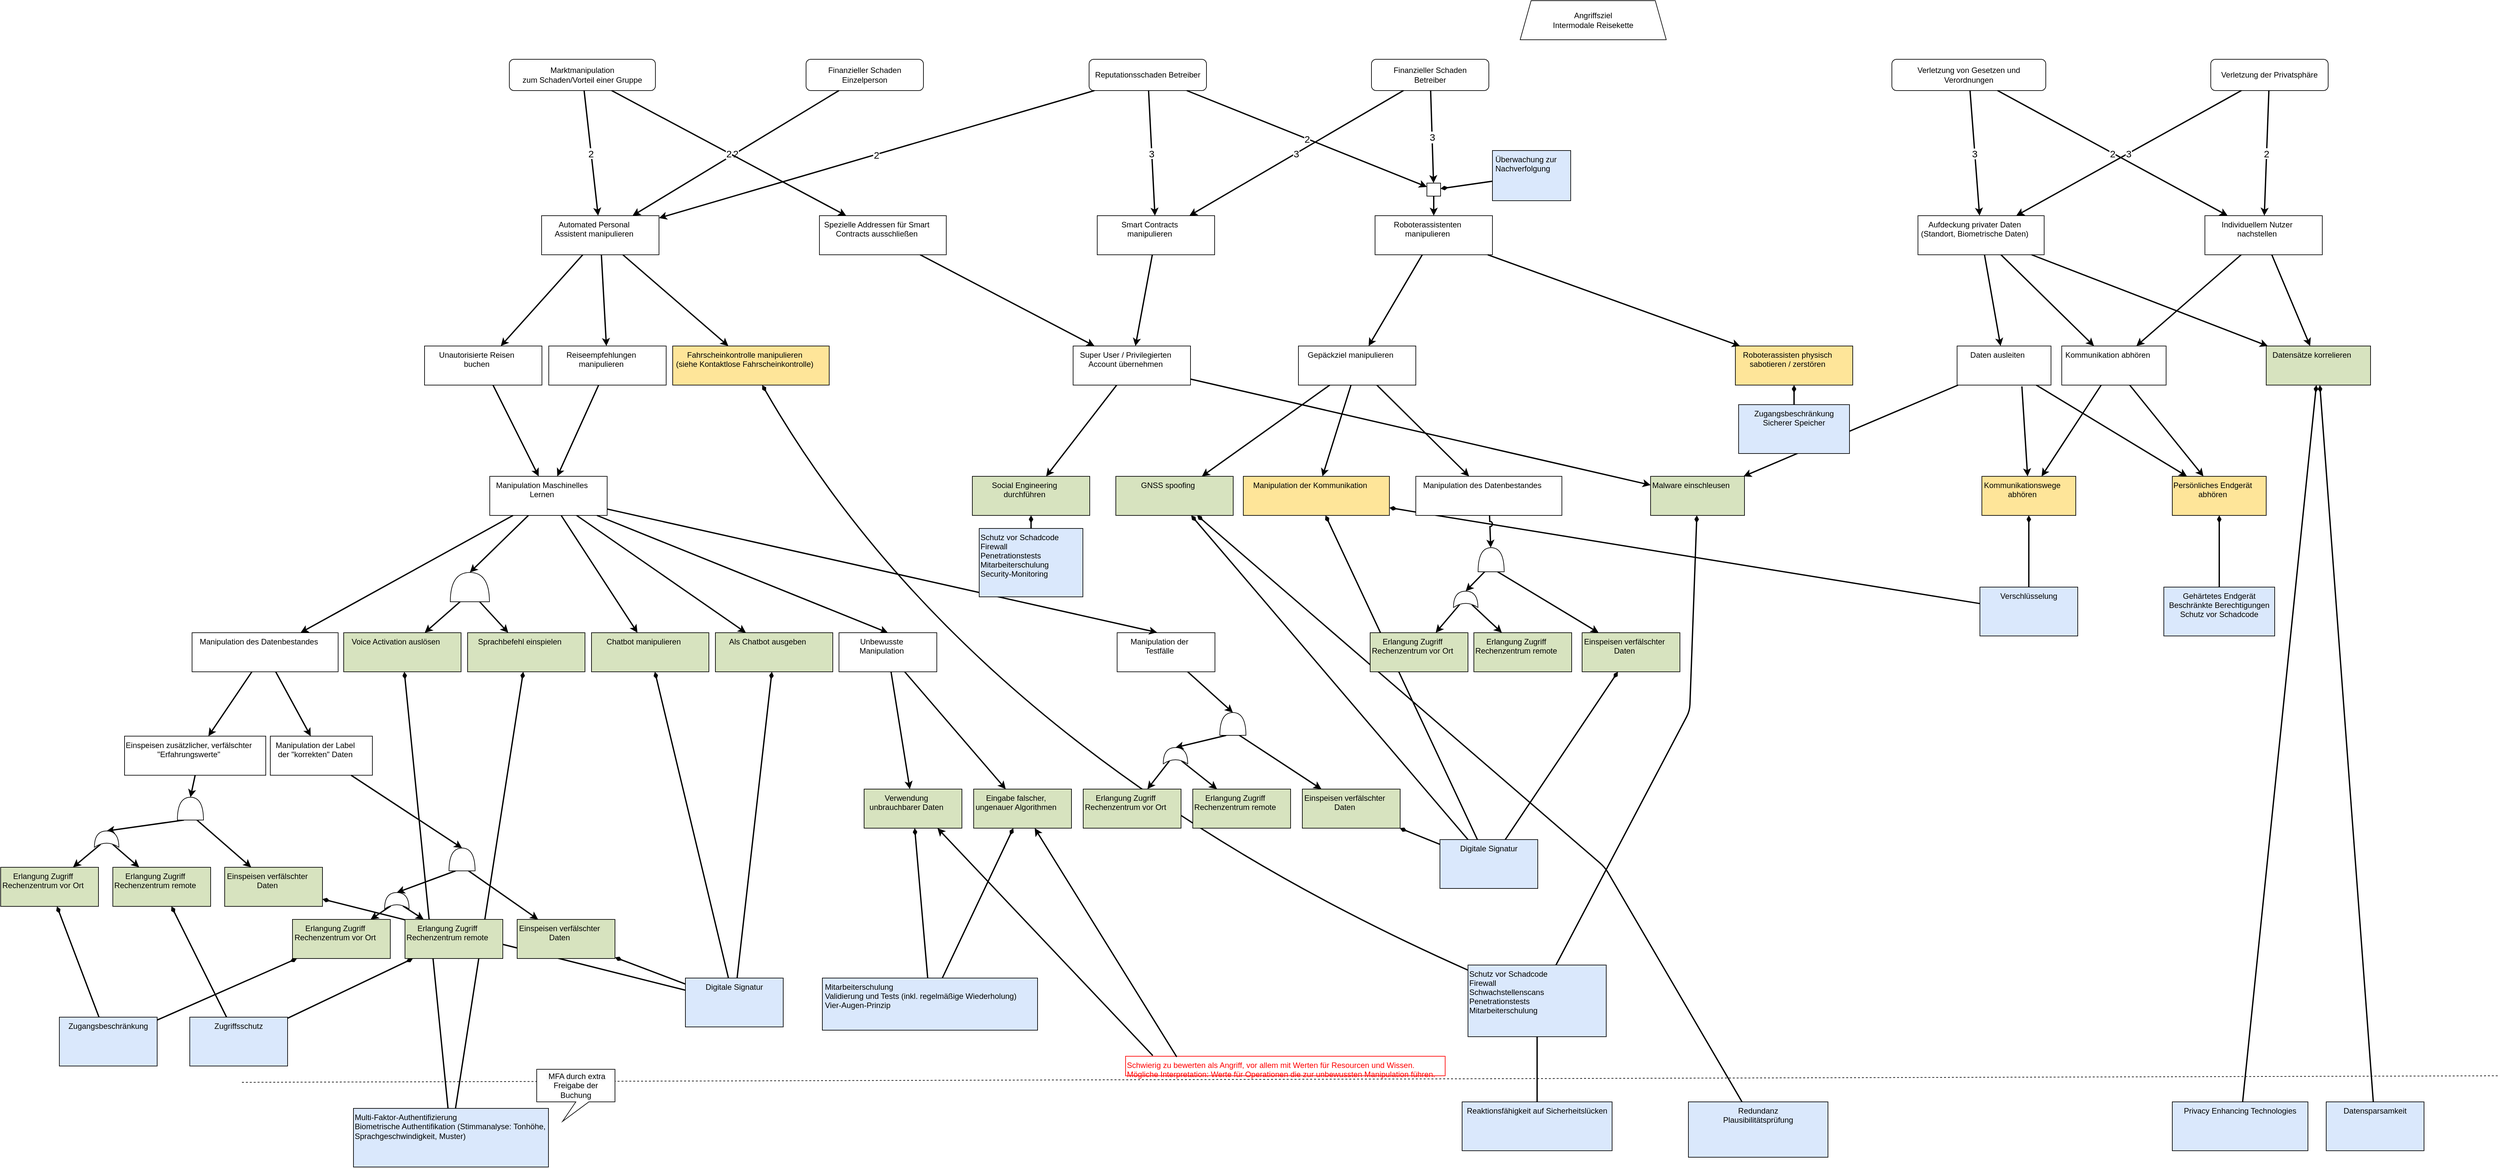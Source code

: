 <mxfile compressed="false" version="19.0.2" type="device">
  <diagram id="5mQjVeAMLh9t2EBukIg2" name="Page-1">
    <mxGraphModel dx="2272" dy="977" grid="1" gridSize="10" guides="1" tooltips="1" connect="1" arrows="1" fold="1" page="1" pageScale="1" pageWidth="850" pageHeight="1100" math="0" shadow="0">
      <root>
        <object tooltip="" id="0">
          <ag_global_attributes>
            <ag_global_attribute name="Resources" value="" iconName="hammer" min="0" max="5" />
            <ag_global_attribute name="Knowledge" value="" iconName="lightbulb" min="0" max="5" />
            <ag_global_attribute name="Location" value="" iconName="map_pin_ellipse" min="0" max="1" />
            <ag_global_attribute name="Impact" value="" iconName="flame" min="0" max="5" />
          </ag_global_attributes>
          <ag_attributes />
          <ag_computed_attributes />
          <ag_aggregation_functions>
            <ag_aggregation_function name="default" id="6b1d22791hih8" default="activity_w;link" fn="function (collection) { &#xa;    var result = null; &#xa;    if (collection.childAttributes.length == 1) { &#xa;        result = collection.childAttributes[0].attributes;&#xa;        result._marking = collection.childAttributes[0].id;&#xa;    } else { &#xa;        var candidates = []; &#xa;        var worstValue = 0; &#xa;        collection.childAttributes.forEach(function(child) { &#xa;            var value = parseInt(child.computedAttribute); &#xa;            if (value &gt; worstValue) { &#xa;                worstValue = value; &#xa;                candidates = []; &#xa;                candidates.push(child); &#xa;            } else if (value == worstValue) { &#xa;                candidates.push(child); &#xa;            } &#xa;        }); &#xa;        var tiebreaker = function(candidates, name, max) { &#xa;            var min_value = max; &#xa;            candidates.forEach(function(node) { &#xa;                min_value = Math.min(min_value, node.attributes[name]); &#xa;            }); &#xa;            result = []; &#xa;            candidates.forEach(function(node) { &#xa;                if (node.attributes[name] == min_value) { &#xa;                    result.push(node); &#xa;                } &#xa;            }); &#xa;            return result; &#xa;        }; &#xa;        if (candidates.length &gt; 1) { &#xa;            candidates = tiebreaker(candidates, &quot;Resources&quot;, collection.globalAttributes[&quot;Resources&quot;].max); &#xa;            if (candidates.length &gt; 1) { &#xa;                candidates = tiebreaker(candidates, &quot;Knowledge&quot;, collection.globalAttributes[&quot;Knowledge&quot;].max); &#xa;            } &#xa;        } &#xa;        result = candidates[0].attributes;&#xa;        result._marking = candidates[0].id;&#xa;    } &#xa;    return result; &#xa;}" />
            <ag_aggregation_function name="AND" id="gf0d4f199018" default="and" fn="function (collection) { &#xa;    var result = {}; &#xa;    var ids = [];&#xa;    collection.childAttributes.forEach(function(child) { &#xa;    for (var attribute in child.attributes) { &#xa;            if (attribute in result) { &#xa;                result[attribute] += parseInt(child.attributes[attribute]); &#xa;            } else { &#xa;                result[attribute] = parseInt(child.attributes[attribute]); &#xa;            } &#xa;        }&#xa;        ids.push(child.id);&#xa;    }); &#xa;    for (var attribute in result) { &#xa;        if (attribute in collection.globalAttributes) { &#xa;            result[attribute] = Math.min(collection.globalAttributes[attribute].max, result[attribute]); &#xa;        } &#xa;    }&#xa;    result._marking = ids.join(&quot;;&quot;);&#xa;    return result; &#xa;}" />
            <ag_aggregation_function name="Security Control" id="73f575i0ghij5" default="activity_g;activity_y" fn="function (collection) { &#xa;    var result = {}; &#xa;    for (var attribute in collection.localAttributes) { &#xa;        result[attribute] = parseInt(collection.localAttributes[attribute]); &#xa;    } &#xa;    collection.childAttributes.forEach(function(child) { &#xa;        for (var attribute in child.attributes) { &#xa;            if (attribute in collection.globalAttributes) { &#xa;                if (attribute in result) { &#xa;                    result[attribute] += parseInt(child.attributes[attribute]); &#xa;                } &#xa;            } &#xa;        } &#xa;    }); &#xa;    for (var attribute in result) { &#xa;        if (attribute in collection.globalAttributes) { &#xa;            result[attribute] = Math.min(collection.globalAttributes[attribute].max, result[attribute]); &#xa;        } &#xa;    } &#xa;    return result; &#xa;}" />
            <ag_aggregation_function name="Risk" id="egf49jfgj408" default="consequence" fn="function (collection) {  &#xa;    var maxRisk = &quot;L&quot;; &#xa;    var matrix = [ &#xa;        [&quot;L&quot;, &quot;L&quot;, &quot;L&quot;, &quot;L&quot;, &quot;L&quot;], &#xa;        [&quot;L&quot;, &quot;L&quot;, &quot;M&quot;, &quot;M&quot;, &quot;M&quot;], &#xa;        [&quot;L&quot;, &quot;M&quot;, &quot;M&quot;, &quot;S&quot;, &quot;S&quot;], &#xa;        [&quot;L&quot;, &quot;M&quot;, &quot;S&quot;, &quot;V&quot;, &quot;V&quot;], &#xa;        [&quot;L&quot;, &quot;M&quot;, &quot;S&quot;, &quot;V&quot;, &quot;V&quot;], &#xa;    ];&#xa;    var updatedImpacts = [];&#xa;    var ids = [];&#xa; &#xa;    var compareRisk = function(risk1, risk2) { &#xa;        /*&#xa;        * Returns:&#xa;        *  - Null: if one of the parameters is not a character representing a risk&#xa;        *  - Negativ integer: if risk1 &lt; risk2&#xa;        *  - Zero: if risks are equal&#xa;        *  - Positive integer: if risk1 &gt; risk2&#xa;        */&#xa;        var values = [&quot;L&quot;, &quot;M&quot;, &quot;S&quot;, &quot;V&quot;]; &#xa;        var index_risk1 = values.indexOf(risk1); &#xa;        var index_risk2 = values.indexOf(risk2); &#xa; &#xa;        if (index_risk1 == -1 || index_risk2 == -1) { &#xa;            return null; &#xa;        } &#xa;        return index_risk1 - index_risk2; &#xa; &#xa;    } &#xa;     &#xa;    collection.childAttributes.forEach(function(child) {  &#xa;        var impact = 1;  &#xa;        if (child.edgeWeight !== null) {  &#xa;            impact = parseInt(child.edgeWeight);  &#xa;        }&#xa;        var _impact = parseInt(child.attributes._impact) || 0;&#xa;        impact = Math.max(impact - _impact, 1);&#xa;        updatedImpacts.push(child.id + &#39;:&#39; + impact);&#xa;        var af = parseInt(child.computedAttribute) || parseInt(child.attributes._af);&#xa;        risk = matrix[af - 1][impact - 1];&#xa;        result = compareRisk(risk, maxRisk);&#xa;        if (result &gt; 0) { &#xa;            maxRisk = risk;&#xa;            ids = [child.id];&#xa;        } else if (result == 0){&#xa;            ids.push(child.id);&#xa;        }&#xa;    });  &#xa;  &#xa;    var result = {&#39;_risk&#39;: maxRisk, &quot;_marking&quot;: ids.join(&quot;;&quot;)};&#xa;    if (updatedImpacts.length &gt; 0) {&#xa;        result._weight = updatedImpacts.join(&#39;;&#39;);&#xa;    }&#xa;    return result;&#xa;}" />
            <ag_aggregation_function name="Impact" id="397423adceb0f" default="" fn="function(collection) {&#xa;    var impact = 0;&#xa;    var result = {}&#xa;    &#xa;    collection.childAttributes.forEach(function(child) {&#xa;        if (&quot;Impact&quot; in child.attributes) {&#xa;            impact += parseInt(child.attributes[&quot;Impact&quot;]);&#xa;        } else if (&quot;Resources&quot; in child.attributes &amp;&amp; &quot;Knowledge&quot; in child.attributes &amp;&amp; &quot;Location&quot; in child.attributes) {&#xa;            result._af = child.computedAttribute&#xa;            result._marking = child.id;&#xa;        }&#xa;    });&#xa;    result._impact = Math.min(impact, collection.globalAttributes[&quot;Impact&quot;].max);&#xa;    &#xa;    return result;&#xa;}" />
          </ag_aggregation_functions>
          <ag_computed_attributes_functions>
            <ag_computed_attributes_function name="default" id="dbg60ff69g9a" default="activity_w;activity_g;activity_y" fn="function (collection) { &#xa;    var colorMatrix = {&#xa;        5: {&quot;fillColor&quot;: &quot;#cc0000&quot;, &quot;fontColor&quot;: &quot;#ffffff&quot;},&#xa;        4: {&quot;fillColor&quot;: &quot;#ff4000&quot;, &quot;fontColor&quot;: &quot;#ffffff&quot;},&#xa;        3: {&quot;fillColor&quot;: &quot;#ffdd00&quot;, &quot;fontColor&quot;: &quot;#000000&quot;},&#xa;        2: {&quot;fillColor&quot;: &quot;#d4ff00&quot;, &quot;fontColor&quot;: &quot;#000000&quot;},&#xa;        1: {&quot;fillColor&quot;: &quot;#40ff00&quot;, &quot;fontColor&quot;: &quot;#000000&quot;}&#xa;    }&#xa;    var matrix = [ &#xa;        [5, 5, 4, 3, 2], &#xa;        [5, 4, 4, 3, 2], &#xa;        [5, 4, 4, 3, 2], &#xa;        [4, 3, 3, 2, 1], &#xa;        [3, 2, 2, 1, 1], &#xa;    ];&#xa;    var result = {};&#xa;    &#xa;    if (&quot;Knowledge&quot; in collection.cellAttributes &amp;&amp; &quot;Resources&quot; in collection.cellAttributes) {&#xa;        var knowledgeIndex = parseInt(collection.cellAttributes[&quot;Knowledge&quot;]) - 1; &#xa;        var resourcesIndex = parseInt(collection.cellAttributes[&quot;Resources&quot;]) - 1;&#xa;        &#xa;        var value = Math.min(5, &#xa;            Math.max(collection.globalAttributes[&quot;Location&quot;].max, &#xa;                Math.max( matrix[knowledgeIndex][resourcesIndex] - parseInt(collection.cellAttributes[&quot;Location&quot;])) &#xa;            ));&#xa;        result = colorMatrix[value] || result;&#xa;        result[&quot;value&quot;] = value;&#xa;    }&#xa;    &#xa;    return result;&#xa;}" />
            <ag_computed_attributes_function name="Risk" id="6c831697g9i0a" default="" fn="function(collection){&#xa;    var riskMatrix = {&#xa;        &quot;V&quot;: {&quot;fillColor&quot;: &quot;#cc0000&quot;, &quot;fontColor&quot;: &quot;#ffffff&quot;},&#xa;        &quot;S&quot;: {&quot;fillColor&quot;: &quot;#ff4000&quot;, &quot;fontColor&quot;: &quot;#ffffff&quot;},&#xa;        &quot;M&quot;: {&quot;fillColor&quot;: &quot;#ffdd00&quot;, &quot;fontColor&quot;: &quot;#000000&quot;},&#xa;        &quot;L&quot;: {&quot;fillColor&quot;: &quot;#40ff00&quot;, &quot;fontColor&quot;: &quot;#000000&quot;},&#xa;    };&#xa;    var result = {};&#xa;    &#xa;    if (&quot;_risk&quot; in collection.cellAttributes) {&#xa;        var risk = collection.cellAttributes[&quot;_risk&quot;];&#xa;        result = riskMatrix[risk] || result;&#xa;        result[&quot;value&quot;] = risk;&#xa;    }&#xa;    &#xa;    return result; &#xa;}" />
          </ag_computed_attributes_functions>
          <mxCell />
        </object>
        <object id="1">
          <ag_attributes />
          <ag_computed_attributes />
          <mxCell parent="0" />
        </object>
        <object label="Angriffsziel&#xa;Intermodale Reisekette" id="uPvtzUqCq0j5UhJlTc7c-1">
          <ag_attributes />
          <ag_computed_attributes />
          <mxCell style="whiteSpace=wrap;shape=trapezoid;size=0.075;" parent="1" vertex="1">
            <mxGeometry x="1550" y="30" width="224" height="60" as="geometry" />
          </mxCell>
        </object>
        <object label="Verletzung von Gesetzen und Verordnungen" id="uPvtzUqCq0j5UhJlTc7c-2">
          <ag_attributes _risk="L" _marking="uPvtzUqCq0j5UhJlTc7c-3;uPvtzUqCq0j5UhJlTc7c-4" _weight="uPvtzUqCq0j5UhJlTc7c-3:3;uPvtzUqCq0j5UhJlTc7c-4:2" />
          <ag_computed_attributes fillColor="#40ff00" fontColor="#000000" value="L" />
          <ag_computed_attributes_function_reference ag_computed_attributes_function_reference="6c831697g9i0a" />
          <ag_aggregation_function_reference ag_aggregation_function_reference="egf49jfgj408" />
          <mxCell style="verticalAlign=middle;align=center;fillColor=#FFFFFF;gradientColor=none;labelBackgroundColor=none;rounded=1;whiteSpace=wrap;shape=attackgraphs.node;" parent="1" vertex="1">
            <mxGeometry x="2120" y="120" width="236" height="48" as="geometry" />
          </mxCell>
        </object>
        <object label="Aufdeckung privater Daten&#xa;(Standort, Biometrische Daten)" Resources="" Knowledge="" Location="" id="uPvtzUqCq0j5UhJlTc7c-3">
          <ag_attributes label="NaN" Resources="4" Knowledge="4" Location="1" _marking="uPvtzUqCq0j5UhJlTc7c-11" />
          <ag_computed_attributes fillColor="#40ff00" fontColor="#000000" value="1" />
          <ag_computed_attributes_function_reference ag_computed_attributes_function_reference="dbg60ff69g9a" />
          <ag_aggregation_function_reference ag_aggregation_function_reference="6b1d22791hih8" />
          <mxCell style="verticalAlign=top;align=center;fillColor=#FFFFFF;gradientColor=none;labelBackgroundColor=none;rounded=0;whiteSpace=wrap;shape=attackgraphs.node;spacingRight=20;" parent="1" vertex="1">
            <mxGeometry x="2160" y="360" width="193.5" height="60" as="geometry" />
          </mxCell>
        </object>
        <object label="Individuellem Nutzer nachstellen" Resources="" Knowledge="" Location="" id="uPvtzUqCq0j5UhJlTc7c-4">
          <ag_attributes label="NaN" Resources="4" Knowledge="4" Location="1" _marking="uPvtzUqCq0j5UhJlTc7c-7" />
          <ag_computed_attributes fillColor="#40ff00" fontColor="#000000" value="1" />
          <ag_aggregation_function_reference ag_aggregation_function_reference="6b1d22791hih8" />
          <ag_computed_attributes_function_reference ag_computed_attributes_function_reference="dbg60ff69g9a" />
          <mxCell style="verticalAlign=top;align=center;fillColor=#FFFFFF;gradientColor=none;labelBackgroundColor=none;rounded=0;whiteSpace=wrap;shape=attackgraphs.node;spacingRight=20;" parent="1" vertex="1">
            <mxGeometry x="2600" y="360" width="180" height="60" as="geometry" />
          </mxCell>
        </object>
        <object label="3" id="uPvtzUqCq0j5UhJlTc7c-5">
          <ag_attributes />
          <ag_computed_attributes />
          <mxCell style="endArrow=classic;startArrow=none;startFill=0;endFill=1;strokeWidth=2;strokeColor=#000000;fontSize=15;" parent="1" source="uPvtzUqCq0j5UhJlTc7c-2" target="uPvtzUqCq0j5UhJlTc7c-3" edge="1">
            <mxGeometry width="50" height="50" relative="1" as="geometry">
              <mxPoint x="2290" y="310" as="sourcePoint" />
              <mxPoint x="2520" y="570" as="targetPoint" />
            </mxGeometry>
          </mxCell>
        </object>
        <object label="2" id="uPvtzUqCq0j5UhJlTc7c-6">
          <ag_attributes />
          <ag_computed_attributes />
          <mxCell style="endArrow=classic;startArrow=none;startFill=0;endFill=1;strokeWidth=2;strokeColor=#000000;fontSize=15;" parent="1" source="uPvtzUqCq0j5UhJlTc7c-2" target="uPvtzUqCq0j5UhJlTc7c-4" edge="1">
            <mxGeometry width="50" height="50" relative="1" as="geometry">
              <mxPoint x="2430" y="300" as="sourcePoint" />
              <mxPoint x="2792.98" y="259.008" as="targetPoint" />
            </mxGeometry>
          </mxCell>
        </object>
        <object label="Kommunikation abhören" Resources="" Knowledge="" Location="" id="uPvtzUqCq0j5UhJlTc7c-7">
          <ag_attributes label="NaN" Resources="4" Knowledge="4" Location="1" _marking="uPvtzUqCq0j5UhJlTc7c-8" />
          <ag_computed_attributes fillColor="#40ff00" fontColor="#000000" value="1" />
          <ag_computed_attributes_function_reference ag_computed_attributes_function_reference="dbg60ff69g9a" />
          <ag_aggregation_function_reference ag_aggregation_function_reference="6b1d22791hih8" />
          <mxCell style="verticalAlign=top;align=center;fillColor=#FFFFFF;gradientColor=none;labelBackgroundColor=none;rounded=0;whiteSpace=wrap;shape=attackgraphs.node;spacingRight=20;" parent="1" vertex="1">
            <mxGeometry x="2380.5" y="560" width="160" height="60" as="geometry" />
          </mxCell>
        </object>
        <object id="eCq6edl6h6hgmWOPJE0u-16">
          <ag_attributes />
          <ag_computed_attributes />
          <mxCell style="edgeStyle=none;rounded=0;orthogonalLoop=1;jettySize=auto;html=1;strokeWidth=2;startArrow=diamondThin;startFill=1;endArrow=none;endFill=0;strokeColor=#000000;" parent="1" source="uPvtzUqCq0j5UhJlTc7c-8" target="_DiuqgOfEGZcNAKlj9fZ-1" edge="1">
            <mxGeometry relative="1" as="geometry">
              <mxPoint x="2782.0" y="1670" as="targetPoint" />
            </mxGeometry>
          </mxCell>
        </object>
        <object id="eCq6edl6h6hgmWOPJE0u-14">
          <ag_attributes />
          <ag_computed_attributes />
          <mxCell style="edgeStyle=none;rounded=0;orthogonalLoop=1;jettySize=auto;html=1;strokeWidth=2;startArrow=diamondThin;startFill=1;endArrow=none;endFill=0;strokeColor=#000000;" parent="1" source="uPvtzUqCq0j5UhJlTc7c-9" target="_DiuqgOfEGZcNAKlj9fZ-2" edge="1">
            <mxGeometry relative="1" as="geometry" />
          </mxCell>
        </object>
        <object id="eCq6edl6h6hgmWOPJE0u-15">
          <ag_attributes />
          <ag_computed_attributes />
          <mxCell style="edgeStyle=none;rounded=0;orthogonalLoop=1;jettySize=auto;html=1;strokeWidth=2;startArrow=diamondThin;startFill=1;endArrow=none;endFill=0;strokeColor=#000000;" parent="1" source="uPvtzUqCq0j5UhJlTc7c-9" target="eCq6edl6h6hgmWOPJE0u-5" edge="1">
            <mxGeometry relative="1" as="geometry" />
          </mxCell>
        </object>
        <object label="Datensätze korrelieren" Resources="1" Knowledge="2" Location="0" id="uPvtzUqCq0j5UhJlTc7c-9">
          <ag_attributes label="NaN" Resources="4" Knowledge="5" Location="0" />
          <ag_computed_attributes fillColor="#40ff00" fontColor="#000000" value="1" />
          <ag_computed_attributes_function_reference ag_computed_attributes_function_reference="dbg60ff69g9a" />
          <ag_aggregation_function_reference ag_aggregation_function_reference="73f575i0ghij5" />
          <mxCell style="verticalAlign=top;align=center;fillColor=#d7e3bf;gradientColor=none;labelBackgroundColor=none;rounded=0;whiteSpace=wrap;shape=attackgraphs.node;spacingRight=20;" parent="1" vertex="1">
            <mxGeometry x="2694" y="560" width="160" height="60" as="geometry" />
          </mxCell>
        </object>
        <object label="Daten ausleiten" Resources="" Knowledge="" Location="" id="uPvtzUqCq0j5UhJlTc7c-11">
          <ag_attributes label="NaN" Resources="4" Knowledge="4" Location="1" _marking="uPvtzUqCq0j5UhJlTc7c-8" />
          <ag_computed_attributes fillColor="#40ff00" fontColor="#000000" value="1" />
          <ag_computed_attributes_function_reference ag_computed_attributes_function_reference="dbg60ff69g9a" />
          <ag_aggregation_function_reference ag_aggregation_function_reference="6b1d22791hih8" />
          <mxCell style="verticalAlign=top;align=center;fillColor=#FFFFFF;gradientColor=none;labelBackgroundColor=none;rounded=0;whiteSpace=wrap;shape=attackgraphs.node;spacingRight=20;" parent="1" vertex="1">
            <mxGeometry x="2220" y="560" width="144" height="60" as="geometry" />
          </mxCell>
        </object>
        <object id="eCq6edl6h6hgmWOPJE0u-22">
          <ag_attributes />
          <ag_computed_attributes />
          <mxCell style="edgeStyle=none;rounded=1;orthogonalLoop=1;jettySize=auto;html=1;strokeWidth=2;startArrow=diamondThin;startFill=1;endArrow=none;endFill=0;strokeColor=#000000;" parent="1" source="uPvtzUqCq0j5UhJlTc7c-13" target="eCq6edl6h6hgmWOPJE0u-21" edge="1">
            <mxGeometry relative="1" as="geometry">
              <Array as="points">
                <mxPoint x="1810" y="1120" />
              </Array>
            </mxGeometry>
          </mxCell>
        </object>
        <object id="uPvtzUqCq0j5UhJlTc7c-15">
          <ag_attributes />
          <ag_computed_attributes />
          <mxCell style="edgeStyle=none;startArrow=none;endArrow=classic;spacingTop=0;spacingBottom=0;spacingLeft=0;spacingRight=0;verticalAlign=middle;labelBackgroundColor=#ffffff;rounded=0;startFill=0;endFill=1;strokeWidth=2;strokeColor=#000000;" parent="1" source="uPvtzUqCq0j5UhJlTc7c-4" target="uPvtzUqCq0j5UhJlTc7c-9" edge="1">
            <mxGeometry relative="1" as="geometry">
              <mxPoint as="offset" />
              <Array as="points" />
              <mxPoint x="2538" y="388" as="sourcePoint" />
            </mxGeometry>
          </mxCell>
        </object>
        <object label="" id="uPvtzUqCq0j5UhJlTc7c-16">
          <ag_attributes />
          <ag_computed_attributes />
          <mxCell style="edgeStyle=none;startArrow=none;endArrow=classic;spacingTop=0;spacingBottom=0;spacingLeft=0;spacingRight=0;verticalAlign=middle;labelBackgroundColor=#ffffff;rounded=0;align=center;startFill=0;endFill=1;strokeWidth=2;strokeColor=#000000;" parent="1" source="uPvtzUqCq0j5UhJlTc7c-11" target="uPvtzUqCq0j5UhJlTc7c-13" edge="1">
            <mxGeometry relative="1" as="geometry">
              <mxPoint x="-1" y="-1" as="offset" />
              <Array as="points" />
            </mxGeometry>
          </mxCell>
        </object>
        <object label="" id="uPvtzUqCq0j5UhJlTc7c-18">
          <ag_attributes />
          <ag_computed_attributes />
          <mxCell style="edgeStyle=none;startArrow=none;endArrow=classic;spacingTop=0;spacingBottom=0;spacingLeft=0;spacingRight=0;verticalAlign=middle;labelBackgroundColor=#ffffff;rounded=0;align=center;startFill=0;endFill=1;strokeWidth=2;strokeColor=#000000;" parent="1" source="uPvtzUqCq0j5UhJlTc7c-3" target="uPvtzUqCq0j5UhJlTc7c-11" edge="1">
            <mxGeometry relative="1" as="geometry">
              <mxPoint y="-1" as="offset" />
              <Array as="points" />
              <mxPoint x="2281.0" y="388" as="sourcePoint" />
            </mxGeometry>
          </mxCell>
        </object>
        <object id="uPvtzUqCq0j5UhJlTc7c-21">
          <ag_attributes />
          <ag_computed_attributes />
          <mxCell style="edgeStyle=none;startArrow=none;endArrow=classic;spacingTop=0;spacingBottom=0;spacingLeft=0;spacingRight=0;verticalAlign=middle;labelBackgroundColor=#ffffff;rounded=0;startFill=0;endFill=1;strokeWidth=2;strokeColor=#000000;" parent="1" source="uPvtzUqCq0j5UhJlTc7c-3" target="uPvtzUqCq0j5UhJlTc7c-7" edge="1">
            <mxGeometry relative="1" as="geometry">
              <mxPoint x="-1" y="-1" as="offset" />
              <Array as="points" />
              <mxPoint x="2321.0" y="388" as="sourcePoint" />
            </mxGeometry>
          </mxCell>
        </object>
        <object label="" id="uPvtzUqCq0j5UhJlTc7c-22">
          <ag_attributes />
          <ag_computed_attributes />
          <mxCell style="edgeStyle=none;startArrow=none;endArrow=classic;spacingTop=0;spacingBottom=0;spacingLeft=0;spacingRight=0;verticalAlign=middle;labelBackgroundColor=#ffffff;rounded=0;align=center;startFill=0;endFill=1;strokeWidth=2;strokeColor=#000000;" parent="1" source="uPvtzUqCq0j5UhJlTc7c-7" target="uPvtzUqCq0j5UhJlTc7c-31" edge="1">
            <mxGeometry x="0.531" relative="1" as="geometry">
              <mxPoint as="offset" />
              <Array as="points" />
              <mxPoint x="2445" y="848" as="targetPoint" />
            </mxGeometry>
          </mxCell>
        </object>
        <object label="" id="uPvtzUqCq0j5UhJlTc7c-23">
          <ag_attributes />
          <ag_computed_attributes />
          <mxCell style="edgeStyle=none;startArrow=none;endArrow=classic;spacingTop=0;spacingBottom=0;spacingLeft=0;spacingRight=0;verticalAlign=middle;labelBackgroundColor=#ffffff;rounded=0;align=center;startFill=0;endFill=1;strokeWidth=2;strokeColor=#000000;" parent="1" source="uPvtzUqCq0j5UhJlTc7c-7" target="uPvtzUqCq0j5UhJlTc7c-8" edge="1">
            <mxGeometry relative="1" as="geometry">
              <mxPoint as="offset" />
              <Array as="points" />
            </mxGeometry>
          </mxCell>
        </object>
        <object label="" id="uPvtzUqCq0j5UhJlTc7c-27">
          <ag_attributes />
          <ag_computed_attributes />
          <mxCell style="edgeStyle=none;startArrow=none;endArrow=classic;spacingTop=0;spacingBottom=0;spacingLeft=0;spacingRight=0;verticalAlign=middle;labelBackgroundColor=#ffffff;rounded=0;align=center;exitX=0.69;exitY=1.033;exitDx=0;exitDy=0;exitPerimeter=0;startFill=0;endFill=1;strokeWidth=2;strokeColor=#000000;" parent="1" source="uPvtzUqCq0j5UhJlTc7c-11" target="uPvtzUqCq0j5UhJlTc7c-31" edge="1">
            <mxGeometry relative="1" as="geometry">
              <mxPoint x="-1" y="-1" as="offset" />
              <Array as="points" />
              <mxPoint x="2412" y="735" as="sourcePoint" />
              <mxPoint x="2410.528" y="848.68" as="targetPoint" />
            </mxGeometry>
          </mxCell>
        </object>
        <object label="" id="uPvtzUqCq0j5UhJlTc7c-28">
          <ag_attributes />
          <ag_computed_attributes />
          <mxCell style="edgeStyle=none;startArrow=none;endArrow=classic;spacingTop=0;spacingBottom=0;spacingLeft=0;spacingRight=0;verticalAlign=middle;labelBackgroundColor=#ffffff;rounded=0;align=center;startFill=0;endFill=1;strokeWidth=2;strokeColor=#000000;" parent="1" source="uPvtzUqCq0j5UhJlTc7c-11" target="uPvtzUqCq0j5UhJlTc7c-8" edge="1">
            <mxGeometry x="0.649" y="-3" relative="1" as="geometry">
              <mxPoint as="offset" />
              <Array as="points" />
              <mxPoint x="2261.36" y="736.155" as="sourcePoint" />
              <mxPoint x="2420.528" y="858.68" as="targetPoint" />
            </mxGeometry>
          </mxCell>
        </object>
        <object label="" id="uPvtzUqCq0j5UhJlTc7c-29">
          <ag_attributes />
          <ag_computed_attributes />
          <mxCell style="endArrow=classic;startArrow=none;startFill=0;endFill=1;strokeWidth=2;strokeColor=#000000;" parent="1" source="uPvtzUqCq0j5UhJlTc7c-3" target="uPvtzUqCq0j5UhJlTc7c-9" edge="1">
            <mxGeometry width="50" height="50" relative="1" as="geometry">
              <mxPoint x="2370" y="410" as="sourcePoint" />
              <mxPoint x="2670" y="420" as="targetPoint" />
            </mxGeometry>
          </mxCell>
        </object>
        <object label="" id="uPvtzUqCq0j5UhJlTc7c-30">
          <ag_attributes />
          <ag_computed_attributes />
          <mxCell style="endArrow=classic;startArrow=none;startFill=0;endFill=1;strokeWidth=2;strokeColor=#000000;" parent="1" source="uPvtzUqCq0j5UhJlTc7c-4" target="uPvtzUqCq0j5UhJlTc7c-7" edge="1">
            <mxGeometry width="50" height="50" relative="1" as="geometry">
              <mxPoint x="2570" y="460" as="sourcePoint" />
              <mxPoint x="2376.449" y="398" as="targetPoint" />
            </mxGeometry>
          </mxCell>
        </object>
        <object id="eCq6edl6h6hgmWOPJE0u-12">
          <ag_attributes />
          <ag_computed_attributes />
          <mxCell style="edgeStyle=none;rounded=0;orthogonalLoop=1;jettySize=auto;html=1;strokeWidth=2;startArrow=diamondThin;startFill=1;endArrow=none;endFill=0;strokeColor=#000000;" parent="1" source="uPvtzUqCq0j5UhJlTc7c-31" target="eCq6edl6h6hgmWOPJE0u-7" edge="1">
            <mxGeometry relative="1" as="geometry" />
          </mxCell>
        </object>
        <object label="Kommunikationswege&#xa;abhören" Resources="2" Knowledge="2" Location="0" id="uPvtzUqCq0j5UhJlTc7c-31">
          <ag_attributes label="NaN" Resources="5" Knowledge="5" Location="0" />
          <ag_computed_attributes fillColor="#40ff00" fontColor="#000000" value="1" />
          <ag_computed_attributes_function_reference ag_computed_attributes_function_reference="dbg60ff69g9a" />
          <ag_aggregation_function_reference ag_aggregation_function_reference="73f575i0ghij5" />
          <mxCell style="verticalAlign=top;align=center;fillColor=#fee599;gradientColor=none;labelBackgroundColor=none;rounded=0;whiteSpace=wrap;shape=attackgraphs.node;spacingRight=20;" parent="1" vertex="1">
            <mxGeometry x="2258" y="760" width="144" height="60" as="geometry" />
          </mxCell>
        </object>
        <object label="Verletzung der Privatsphäre" id="uPvtzUqCq0j5UhJlTc7c-32">
          <ag_attributes _risk="L" _marking="uPvtzUqCq0j5UhJlTc7c-3;uPvtzUqCq0j5UhJlTc7c-4" _weight="uPvtzUqCq0j5UhJlTc7c-3:3;uPvtzUqCq0j5UhJlTc7c-4:2" />
          <ag_computed_attributes fillColor="#40ff00" fontColor="#000000" value="L" />
          <ag_computed_attributes_function_reference ag_computed_attributes_function_reference="6c831697g9i0a" />
          <ag_aggregation_function_reference ag_aggregation_function_reference="egf49jfgj408" />
          <mxCell style="verticalAlign=middle;align=center;fillColor=#FFFFFF;gradientColor=none;labelBackgroundColor=none;rounded=1;whiteSpace=wrap;shape=attackgraphs.node;" parent="1" vertex="1">
            <mxGeometry x="2609" y="120" width="180" height="48" as="geometry" />
          </mxCell>
        </object>
        <object label="3" id="uPvtzUqCq0j5UhJlTc7c-33">
          <ag_attributes />
          <ag_computed_attributes />
          <mxCell style="endArrow=classic;startArrow=none;startFill=0;endFill=1;strokeWidth=2;strokeColor=#000000;fontSize=15;" parent="1" source="uPvtzUqCq0j5UhJlTc7c-32" target="uPvtzUqCq0j5UhJlTc7c-3" edge="1">
            <mxGeometry width="50" height="50" relative="1" as="geometry">
              <mxPoint x="2407.753" y="350" as="sourcePoint" />
              <mxPoint x="2633" y="280" as="targetPoint" />
            </mxGeometry>
          </mxCell>
        </object>
        <object label="2" id="uPvtzUqCq0j5UhJlTc7c-34">
          <ag_attributes />
          <ag_computed_attributes />
          <mxCell style="endArrow=classic;startArrow=none;startFill=0;endFill=1;strokeWidth=2;strokeColor=#000000;fontSize=15;" parent="1" source="uPvtzUqCq0j5UhJlTc7c-32" target="uPvtzUqCq0j5UhJlTc7c-4" edge="1">
            <mxGeometry width="50" height="50" relative="1" as="geometry">
              <mxPoint x="2770" y="290" as="sourcePoint" />
              <mxPoint x="2518" y="248" as="targetPoint" />
            </mxGeometry>
          </mxCell>
        </object>
        <object label="Finanzieller Schaden&#xa;Einzelperson" id="uPvtzUqCq0j5UhJlTc7c-35">
          <ag_attributes _risk="L" _marking="uPvtzUqCq0j5UhJlTc7c-41" _weight="uPvtzUqCq0j5UhJlTc7c-41:2" />
          <ag_computed_attributes fillColor="#40ff00" fontColor="#000000" value="L" />
          <ag_computed_attributes_function_reference ag_computed_attributes_function_reference="6c831697g9i0a" />
          <ag_aggregation_function_reference ag_aggregation_function_reference="egf49jfgj408" />
          <mxCell style="rounded=1;whiteSpace=wrap;shape=attackgraphs.node;" parent="1" vertex="1">
            <mxGeometry x="455" y="120" width="180" height="48" as="geometry" />
          </mxCell>
        </object>
        <object label="Finanzieller Schaden&#xa;Betreiber" id="uPvtzUqCq0j5UhJlTc7c-36">
          <ag_attributes _risk="L" _marking="eCq6edl6h6hgmWOPJE0u-34;uPvtzUqCq0j5UhJlTc7c-67" _weight="eCq6edl6h6hgmWOPJE0u-34:1;uPvtzUqCq0j5UhJlTc7c-67:3" />
          <ag_computed_attributes fillColor="#40ff00" fontColor="#000000" value="L" />
          <ag_computed_attributes_function_reference ag_computed_attributes_function_reference="6c831697g9i0a" />
          <ag_aggregation_function_reference ag_aggregation_function_reference="egf49jfgj408" />
          <mxCell style="verticalAlign=middle;align=center;fillColor=#FFFFFF;gradientColor=none;labelBackgroundColor=none;rounded=1;whiteSpace=wrap;shape=attackgraphs.node;" parent="1" vertex="1">
            <mxGeometry x="1322" y="120" width="180" height="48" as="geometry" />
          </mxCell>
        </object>
        <object label="Reputationsschaden Betreiber" id="uPvtzUqCq0j5UhJlTc7c-37">
          <ag_attributes _risk="L" _marking="eCq6edl6h6hgmWOPJE0u-34;uPvtzUqCq0j5UhJlTc7c-41;uPvtzUqCq0j5UhJlTc7c-67" _weight="eCq6edl6h6hgmWOPJE0u-34:1;uPvtzUqCq0j5UhJlTc7c-41:2;uPvtzUqCq0j5UhJlTc7c-67:3" />
          <ag_computed_attributes fillColor="#40ff00" fontColor="#000000" value="L" />
          <ag_computed_attributes_function_reference ag_computed_attributes_function_reference="6c831697g9i0a" />
          <ag_aggregation_function_reference ag_aggregation_function_reference="egf49jfgj408" />
          <mxCell style="verticalAlign=middle;align=center;fillColor=#FFFFFF;gradientColor=none;labelBackgroundColor=none;rounded=1;whiteSpace=wrap;shape=attackgraphs.node;" parent="1" vertex="1">
            <mxGeometry x="889" y="120" width="180" height="48" as="geometry" />
          </mxCell>
        </object>
        <object label="Marktmanipulation&#xa;zum Schaden/Vorteil einer Gruppe" id="uPvtzUqCq0j5UhJlTc7c-38">
          <ag_attributes _risk="L" _marking="uPvtzUqCq0j5UhJlTc7c-41;Zh3dSjUnpUvwRO7Crw0d-19" _weight="uPvtzUqCq0j5UhJlTc7c-41:2;Zh3dSjUnpUvwRO7Crw0d-19:2" />
          <ag_computed_attributes fillColor="#40ff00" fontColor="#000000" value="L" />
          <ag_computed_attributes_function_reference ag_computed_attributes_function_reference="6c831697g9i0a" />
          <ag_aggregation_function_reference ag_aggregation_function_reference="egf49jfgj408" />
          <mxCell style="verticalAlign=middle;align=center;fillColor=#ffffff;gradientColor=none;labelBackgroundColor=none;rounded=1;whiteSpace=wrap;shape=attackgraphs.node;" parent="1" vertex="1">
            <mxGeometry y="120" width="224" height="48" as="geometry" />
          </mxCell>
        </object>
        <object label="Roboterassistenten manipulieren" Resources="" Knowledge="" Location="" id="uPvtzUqCq0j5UhJlTc7c-40">
          <ag_attributes label="NaN" Resources="3" Knowledge="3" Location="1" _marking="uPvtzUqCq0j5UhJlTc7c-44" />
          <ag_computed_attributes fillColor="#ffdd00" fontColor="#000000" value="3" />
          <ag_computed_attributes_function_reference ag_computed_attributes_function_reference="dbg60ff69g9a" />
          <ag_aggregation_function_reference ag_aggregation_function_reference="6b1d22791hih8" />
          <mxCell style="verticalAlign=top;align=center;fillColor=#FFFFFF;gradientColor=none;labelBackgroundColor=none;rounded=0;whiteSpace=wrap;shape=attackgraphs.node;spacingRight=20;" parent="1" vertex="1">
            <mxGeometry x="1327.5" y="360" width="180" height="60" as="geometry" />
          </mxCell>
        </object>
        <object label="Automated Personal Assistent manipulieren" Resources="" Knowledge="" Location="" id="uPvtzUqCq0j5UhJlTc7c-41">
          <ag_attributes label="NaN" Resources="4" Knowledge="4" Location="1" _marking="uPvtzUqCq0j5UhJlTc7c-57" />
          <ag_computed_attributes fillColor="#40ff00" fontColor="#000000" value="1" />
          <ag_computed_attributes_function_reference ag_computed_attributes_function_reference="dbg60ff69g9a" />
          <ag_aggregation_function_reference ag_aggregation_function_reference="6b1d22791hih8" />
          <mxCell style="verticalAlign=top;align=center;fillColor=#FFFFFF;gradientColor=none;labelBackgroundColor=none;rounded=0;whiteSpace=wrap;shape=attackgraphs.node;spacingRight=20;" parent="1" vertex="1">
            <mxGeometry x="49.5" y="360" width="180" height="60" as="geometry" />
          </mxCell>
        </object>
        <object label="Reiseempfehlungen manipulieren" Resources="" Knowledge="" Location="" id="uPvtzUqCq0j5UhJlTc7c-42">
          <ag_attributes label="NaN" Resources="4" Knowledge="4" Location="1" _marking="uPvtzUqCq0j5UhJlTc7c-43" />
          <ag_computed_attributes fillColor="#40ff00" fontColor="#000000" value="1" />
          <ag_computed_attributes_function_reference ag_computed_attributes_function_reference="dbg60ff69g9a" />
          <ag_aggregation_function_reference ag_aggregation_function_reference="6b1d22791hih8" />
          <mxCell style="verticalAlign=top;align=center;fillColor=#FFFFFF;gradientColor=none;labelBackgroundColor=none;rounded=0;whiteSpace=wrap;shape=attackgraphs.node;spacingRight=20;" parent="1" vertex="1">
            <mxGeometry x="60.5" y="560" width="180" height="60" as="geometry" />
          </mxCell>
        </object>
        <object label="Manipulation Maschinelles Lernen" Resources="" Knowledge="" Location="" id="uPvtzUqCq0j5UhJlTc7c-43">
          <ag_attributes label="NaN" Resources="4" Knowledge="4" Location="1" _marking="PANx_2H3_iy-v-Putqux-5" />
          <ag_computed_attributes fillColor="#40ff00" fontColor="#000000" value="1" />
          <ag_computed_attributes_function_reference ag_computed_attributes_function_reference="dbg60ff69g9a" />
          <ag_aggregation_function_reference ag_aggregation_function_reference="6b1d22791hih8" />
          <mxCell style="verticalAlign=top;align=center;gradientColor=none;labelBackgroundColor=none;rounded=0;whiteSpace=wrap;shape=attackgraphs.node;spacingRight=20;" parent="1" vertex="1">
            <mxGeometry x="-30" y="760" width="180" height="60" as="geometry" />
          </mxCell>
        </object>
        <object id="eCq6edl6h6hgmWOPJE0u-36">
          <ag_attributes />
          <ag_computed_attributes />
          <mxCell style="edgeStyle=none;rounded=0;orthogonalLoop=1;jettySize=auto;html=1;strokeWidth=2;startArrow=diamondThin;startFill=1;endArrow=none;endFill=0;strokeColor=#000000;" parent="1" source="uPvtzUqCq0j5UhJlTc7c-44" target="eCq6edl6h6hgmWOPJE0u-8" edge="1">
            <mxGeometry relative="1" as="geometry" />
          </mxCell>
        </object>
        <object label="Roboterassisten physisch sabotieren / zerstören" Resources="2" Knowledge="1" Location="1" id="uPvtzUqCq0j5UhJlTc7c-44">
          <ag_attributes label="NaN" Resources="3" Knowledge="3" Location="1" />
          <ag_computed_attributes fillColor="#ffdd00" fontColor="#000000" value="3" />
          <ag_computed_attributes_function_reference ag_computed_attributes_function_reference="dbg60ff69g9a" />
          <ag_aggregation_function_reference ag_aggregation_function_reference="73f575i0ghij5" />
          <mxCell style="verticalAlign=top;align=center;labelBackgroundColor=none;rounded=0;whiteSpace=wrap;fillColor=#FEE599;shape=attackgraphs.node;spacingRight=20;" parent="1" vertex="1">
            <mxGeometry x="1880" y="560" width="180" height="60" as="geometry" />
          </mxCell>
        </object>
        <object label="" id="uPvtzUqCq0j5UhJlTc7c-45">
          <ag_attributes />
          <ag_computed_attributes />
          <mxCell style="endArrow=classic;fontColor=#FEE599;startArrow=none;startFill=0;endFill=1;strokeWidth=2;strokeColor=#000000;" parent="1" source="uPvtzUqCq0j5UhJlTc7c-41" target="uPvtzUqCq0j5UhJlTc7c-57" edge="1">
            <mxGeometry width="50" height="50" relative="1" as="geometry">
              <mxPoint x="680" y="398" as="sourcePoint" />
              <mxPoint x="1044" y="410" as="targetPoint" />
            </mxGeometry>
          </mxCell>
        </object>
        <object label="" id="uPvtzUqCq0j5UhJlTc7c-46">
          <ag_attributes />
          <ag_computed_attributes />
          <mxCell style="endArrow=classic;fontColor=#FEE599;startArrow=none;startFill=0;endFill=1;strokeWidth=2;strokeColor=#000000;" parent="1" source="uPvtzUqCq0j5UhJlTc7c-42" target="uPvtzUqCq0j5UhJlTc7c-43" edge="1">
            <mxGeometry width="50" height="50" relative="1" as="geometry">
              <mxPoint x="1166.154" y="700" as="sourcePoint" />
              <mxPoint x="1077.846" y="618" as="targetPoint" />
            </mxGeometry>
          </mxCell>
        </object>
        <object label="Gepäckziel manipulieren" Resources="" Knowledge="" Location="" id="uPvtzUqCq0j5UhJlTc7c-47">
          <ag_attributes label="NaN" Resources="5" Knowledge="5" Location="1" _marking="uPvtzUqCq0j5UhJlTc7c-48" />
          <ag_computed_attributes fillColor="#40ff00" fontColor="#000000" value="1" />
          <ag_computed_attributes_function_reference ag_computed_attributes_function_reference="dbg60ff69g9a" />
          <ag_aggregation_function_reference ag_aggregation_function_reference="6b1d22791hih8" />
          <mxCell style="verticalAlign=top;align=center;fillColor=#FFFFFF;gradientColor=none;labelBackgroundColor=none;rounded=0;whiteSpace=wrap;shape=attackgraphs.node;spacingRight=20;" parent="1" vertex="1">
            <mxGeometry x="1210" y="560" width="180" height="60" as="geometry" />
          </mxCell>
        </object>
        <object id="eCq6edl6h6hgmWOPJE0u-19">
          <ag_attributes />
          <ag_computed_attributes />
          <mxCell style="edgeStyle=none;orthogonalLoop=1;jettySize=auto;html=1;strokeWidth=2;startArrow=diamondThin;startFill=1;endArrow=none;endFill=0;strokeColor=#000000;rounded=0;" parent="1" source="uPvtzUqCq0j5UhJlTc7c-48" target="eCq6edl6h6hgmWOPJE0u-9" edge="1">
            <mxGeometry relative="1" as="geometry">
              <Array as="points" />
            </mxGeometry>
          </mxCell>
        </object>
        <object id="eCq6edl6h6hgmWOPJE0u-20">
          <ag_attributes />
          <ag_computed_attributes />
          <mxCell style="edgeStyle=none;orthogonalLoop=1;jettySize=auto;html=1;strokeWidth=2;startArrow=diamondThin;startFill=1;endArrow=none;endFill=0;strokeColor=#000000;rounded=1;" parent="1" source="uPvtzUqCq0j5UhJlTc7c-48" target="eCq6edl6h6hgmWOPJE0u-18" edge="1">
            <mxGeometry relative="1" as="geometry">
              <Array as="points">
                <mxPoint x="1680" y="1360" />
              </Array>
            </mxGeometry>
          </mxCell>
        </object>
        <object label="GNSS spoofing" Resources="3" Knowledge="3" Location="1" id="uPvtzUqCq0j5UhJlTc7c-48">
          <ag_attributes label="NaN" Resources="5" Knowledge="5" Location="1" />
          <ag_computed_attributes fillColor="#40ff00" fontColor="#000000" value="1" />
          <ag_computed_attributes_function_reference ag_computed_attributes_function_reference="dbg60ff69g9a" />
          <ag_aggregation_function_reference ag_aggregation_function_reference="73f575i0ghij5" />
          <mxCell style="verticalAlign=top;align=center;labelBackgroundColor=none;rounded=0;whiteSpace=wrap;fillColor=#D7E3BF;shape=attackgraphs.node;spacingRight=20;" parent="1" vertex="1">
            <mxGeometry x="930" y="760" width="180" height="60" as="geometry" />
          </mxCell>
        </object>
        <object label="" id="uPvtzUqCq0j5UhJlTc7c-49">
          <ag_attributes />
          <ag_computed_attributes />
          <mxCell style="endArrow=classic;fontColor=#FEE599;startArrow=none;startFill=0;endFill=1;strokeWidth=2;strokeColor=#000000;" parent="1" source="uPvtzUqCq0j5UhJlTc7c-40" target="uPvtzUqCq0j5UhJlTc7c-47" edge="1">
            <mxGeometry width="50" height="50" relative="1" as="geometry">
              <mxPoint x="1440" y="420" as="sourcePoint" />
              <mxPoint x="1240" y="450" as="targetPoint" />
            </mxGeometry>
          </mxCell>
        </object>
        <object label="" id="uPvtzUqCq0j5UhJlTc7c-50">
          <ag_attributes />
          <ag_computed_attributes />
          <mxCell style="endArrow=classic;fontColor=#FEE599;startArrow=none;startFill=0;endFill=1;strokeWidth=2;strokeColor=#000000;" parent="1" source="uPvtzUqCq0j5UhJlTc7c-40" target="uPvtzUqCq0j5UhJlTc7c-44" edge="1">
            <mxGeometry width="50" height="50" relative="1" as="geometry">
              <mxPoint x="1424" y="480" as="sourcePoint" />
              <mxPoint x="1810" y="440" as="targetPoint" />
            </mxGeometry>
          </mxCell>
        </object>
        <object label="" id="uPvtzUqCq0j5UhJlTc7c-51">
          <ag_attributes />
          <ag_computed_attributes />
          <mxCell style="endArrow=classic;fontColor=#FEE599;startArrow=none;startFill=0;endFill=1;strokeWidth=2;strokeColor=#000000;" parent="1" source="uPvtzUqCq0j5UhJlTc7c-47" target="uPvtzUqCq0j5UhJlTc7c-48" edge="1">
            <mxGeometry width="50" height="50" relative="1" as="geometry">
              <mxPoint x="1212" y="740" as="sourcePoint" />
              <mxPoint x="1442.615" y="618" as="targetPoint" />
            </mxGeometry>
          </mxCell>
        </object>
        <object label="3" id="uPvtzUqCq0j5UhJlTc7c-52">
          <ag_attributes />
          <ag_computed_attributes />
          <mxCell style="html=1;endArrow=classic;fontColor=#F000000;startArrow=none;startFill=0;endFill=1;strokeWidth=2;strokeColor=#000000;fontSize=15;" parent="1" source="uPvtzUqCq0j5UhJlTc7c-36" target="eCq6edl6h6hgmWOPJE0u-34" edge="1">
            <mxGeometry width="50" height="50" relative="1" as="geometry">
              <mxPoint x="1411.846" y="610" as="sourcePoint" />
              <mxPoint x="1220" y="360" as="targetPoint" />
            </mxGeometry>
          </mxCell>
        </object>
        <object label="2" id="uPvtzUqCq0j5UhJlTc7c-53">
          <ag_attributes />
          <ag_computed_attributes />
          <mxCell style="endArrow=classic;fontColor=#000000;startArrow=none;startFill=0;endFill=1;strokeWidth=2;strokeColor=#000000;fontSize=15;" parent="1" source="uPvtzUqCq0j5UhJlTc7c-38" target="uPvtzUqCq0j5UhJlTc7c-41" edge="1">
            <mxGeometry width="50" height="50" relative="1" as="geometry">
              <mxPoint x="680" y="320" as="sourcePoint" />
              <mxPoint x="1616.4" y="258" as="targetPoint" />
            </mxGeometry>
          </mxCell>
        </object>
        <object label="2" id="uPvtzUqCq0j5UhJlTc7c-54">
          <ag_attributes />
          <ag_computed_attributes />
          <mxCell style="endArrow=classic;fontColor=#000000;startArrow=none;startFill=0;endFill=1;strokeWidth=2;strokeColor=#000000;fontSize=15;" parent="1" source="uPvtzUqCq0j5UhJlTc7c-35" target="uPvtzUqCq0j5UhJlTc7c-41" edge="1">
            <mxGeometry width="50" height="50" relative="1" as="geometry">
              <mxPoint x="1040.88" y="360" as="sourcePoint" />
              <mxPoint x="1050" y="330" as="targetPoint" />
            </mxGeometry>
          </mxCell>
        </object>
        <object label="2" id="uPvtzUqCq0j5UhJlTc7c-55">
          <ag_attributes />
          <ag_computed_attributes />
          <mxCell style="endArrow=classic;fontColor=#F000000;startArrow=none;startFill=0;endFill=1;strokeWidth=2;fillColor=#000000;strokeColor=#000000;fontSize=15;html=1;" parent="1" source="uPvtzUqCq0j5UhJlTc7c-37" target="eCq6edl6h6hgmWOPJE0u-34" edge="1">
            <mxGeometry width="50" height="50" relative="1" as="geometry">
              <mxPoint x="1250" y="360" as="sourcePoint" />
              <mxPoint x="1400" y="350" as="targetPoint" />
            </mxGeometry>
          </mxCell>
        </object>
        <object label="2" id="uPvtzUqCq0j5UhJlTc7c-56">
          <ag_attributes />
          <ag_computed_attributes />
          <mxCell style="endArrow=classic;fontColor=#000000;startArrow=none;startFill=0;endFill=1;strokeWidth=2;strokeColor=#000000;fontSize=15;" parent="1" source="uPvtzUqCq0j5UhJlTc7c-37" target="uPvtzUqCq0j5UhJlTc7c-41" edge="1">
            <mxGeometry width="50" height="50" relative="1" as="geometry">
              <mxPoint x="1150" y="374" as="sourcePoint" />
              <mxPoint x="1356" y="258" as="targetPoint" />
            </mxGeometry>
          </mxCell>
        </object>
        <object label="Unautorisierte Reisen buchen" Resources="" Knowledge="" Location="" id="uPvtzUqCq0j5UhJlTc7c-57">
          <ag_attributes label="NaN" Resources="4" Knowledge="4" Location="1" _marking="uPvtzUqCq0j5UhJlTc7c-43" />
          <ag_computed_attributes fillColor="#40ff00" fontColor="#000000" value="1" />
          <ag_computed_attributes_function_reference ag_computed_attributes_function_reference="dbg60ff69g9a" />
          <ag_aggregation_function_reference ag_aggregation_function_reference="6b1d22791hih8" />
          <mxCell style="verticalAlign=top;align=center;fillColor=#FFFFFF;gradientColor=none;labelBackgroundColor=none;rounded=0;whiteSpace=wrap;shape=attackgraphs.node;spacingRight=20;" parent="1" vertex="1">
            <mxGeometry x="-130" y="560" width="180" height="60" as="geometry" />
          </mxCell>
        </object>
        <object label="" id="uPvtzUqCq0j5UhJlTc7c-58">
          <ag_attributes />
          <ag_computed_attributes />
          <mxCell style="endArrow=classic;fontColor=#FEE599;startArrow=none;startFill=0;endFill=1;strokeWidth=2;strokeColor=#000000;" parent="1" source="uPvtzUqCq0j5UhJlTc7c-57" target="uPvtzUqCq0j5UhJlTc7c-43" edge="1">
            <mxGeometry width="50" height="50" relative="1" as="geometry">
              <mxPoint x="920.857" y="700" as="sourcePoint" />
              <mxPoint x="722" y="620" as="targetPoint" />
            </mxGeometry>
          </mxCell>
        </object>
        <object label="" id="uPvtzUqCq0j5UhJlTc7c-60">
          <ag_attributes />
          <ag_computed_attributes />
          <mxCell style="endArrow=classic;fontColor=#FEE599;startArrow=none;startFill=0;endFill=1;strokeWidth=2;strokeColor=#000000;" parent="1" source="uPvtzUqCq0j5UhJlTc7c-41" target="uPvtzUqCq0j5UhJlTc7c-42" edge="1">
            <mxGeometry width="50" height="50" relative="1" as="geometry">
              <mxPoint x="1060" y="390" as="sourcePoint" />
              <mxPoint x="1071.493" y="398" as="targetPoint" />
            </mxGeometry>
          </mxCell>
        </object>
        <object id="eCq6edl6h6hgmWOPJE0u-37">
          <ag_attributes />
          <ag_computed_attributes />
          <mxCell style="edgeStyle=none;orthogonalLoop=1;jettySize=auto;html=1;strokeWidth=2;startArrow=diamondThin;startFill=1;endArrow=none;endFill=0;strokeColor=#000000;curved=1;" parent="1" source="uPvtzUqCq0j5UhJlTc7c-61" target="eCq6edl6h6hgmWOPJE0u-21" edge="1">
            <mxGeometry relative="1" as="geometry">
              <Array as="points">
                <mxPoint x="710" y="1180" />
              </Array>
            </mxGeometry>
          </mxCell>
        </object>
        <object label="Fahrscheinkontrolle manipulieren&#xa;(siehe Kontaktlose Fahrscheinkontrolle)" Resources="2" Knowledge="2" Location="0" id="uPvtzUqCq0j5UhJlTc7c-61">
          <ag_attributes label="NaN" Resources="4" Knowledge="5" Location="0" />
          <ag_computed_attributes fillColor="#40ff00" fontColor="#000000" value="1" />
          <ag_computed_attributes_function_reference ag_computed_attributes_function_reference="dbg60ff69g9a" />
          <ag_aggregation_function_reference ag_aggregation_function_reference="73f575i0ghij5" />
          <mxCell style="verticalAlign=top;align=center;fillColor=#FEE599;labelBackgroundColor=none;rounded=0;whiteSpace=wrap;strokeColor=#000000;shape=attackgraphs.node;spacingRight=20;" parent="1" vertex="1">
            <mxGeometry x="250.5" y="560" width="240" height="60" as="geometry" />
          </mxCell>
        </object>
        <object label="" id="uPvtzUqCq0j5UhJlTc7c-64">
          <ag_attributes />
          <ag_computed_attributes />
          <mxCell style="endArrow=classic;fontColor=#FEE599;startArrow=none;startFill=0;endFill=1;strokeWidth=2;strokeColor=#000000;" parent="1" source="uPvtzUqCq0j5UhJlTc7c-41" target="uPvtzUqCq0j5UhJlTc7c-61" edge="1">
            <mxGeometry width="50" height="50" relative="1" as="geometry">
              <mxPoint x="930" y="420" as="sourcePoint" />
              <mxPoint x="1035.672" y="398" as="targetPoint" />
            </mxGeometry>
          </mxCell>
        </object>
        <object label="Voice Activation auslösen" Resources="3" Knowledge="3" Location="0" id="uPvtzUqCq0j5UhJlTc7c-65">
          <ag_attributes label="NaN" Resources="4" Knowledge="4" Location="0" />
          <ag_computed_attributes fillColor="#d4ff00" fontColor="#000000" value="2" />
          <ag_computed_attributes_function_reference ag_computed_attributes_function_reference="dbg60ff69g9a" />
          <ag_aggregation_function_reference ag_aggregation_function_reference="73f575i0ghij5" />
          <mxCell style="verticalAlign=top;align=center;gradientColor=none;labelBackgroundColor=none;rounded=0;whiteSpace=wrap;fillColor=#D7E3BF;shape=attackgraphs.node;spacingRight=20;" parent="1" vertex="1">
            <mxGeometry x="-254" y="1000" width="180" height="60" as="geometry" />
          </mxCell>
        </object>
        <object label="" id="uPvtzUqCq0j5UhJlTc7c-66">
          <ag_attributes />
          <ag_computed_attributes />
          <mxCell style="endArrow=classic;fontColor=#FEE599;startArrow=none;startFill=0;endFill=1;exitX=0;exitY=0.25;exitDx=0;exitDy=0;exitPerimeter=0;strokeWidth=2;strokeColor=#000000;" parent="1" source="kVZn4hKlKfzOOjyC7Y9h-1" target="uPvtzUqCq0j5UhJlTc7c-65" edge="1">
            <mxGeometry width="50" height="50" relative="1" as="geometry">
              <mxPoint x="142.452" y="794" as="sourcePoint" />
              <mxPoint x="-79.25" y="960" as="targetPoint" />
            </mxGeometry>
          </mxCell>
        </object>
        <object label="Smart Contracts manipulieren" Resources="" Knowledge="" Location="" id="uPvtzUqCq0j5UhJlTc7c-67">
          <ag_attributes label="NaN" Resources="5" Knowledge="5" Location="0" _marking="Zh3dSjUnpUvwRO7Crw0d-17" />
          <ag_computed_attributes fillColor="#40ff00" fontColor="#000000" value="1" />
          <ag_computed_attributes_function_reference ag_computed_attributes_function_reference="dbg60ff69g9a" />
          <ag_aggregation_function_reference ag_aggregation_function_reference="6b1d22791hih8" />
          <mxCell style="verticalAlign=top;align=center;fillColor=#FFFFFF;gradientColor=none;labelBackgroundColor=none;rounded=0;whiteSpace=wrap;shape=attackgraphs.node;spacingRight=20;" parent="1" vertex="1">
            <mxGeometry x="901.5" y="360" width="180" height="60" as="geometry" />
          </mxCell>
        </object>
        <object label="3" id="uPvtzUqCq0j5UhJlTc7c-68">
          <ag_attributes />
          <ag_computed_attributes />
          <mxCell style="endArrow=classic;fontColor=#000000;startArrow=none;startFill=0;endFill=1;strokeWidth=2;strokeColor=#000000;fontSize=15;" parent="1" source="uPvtzUqCq0j5UhJlTc7c-36" target="uPvtzUqCq0j5UhJlTc7c-67" edge="1">
            <mxGeometry width="50" height="50" relative="1" as="geometry">
              <mxPoint x="1473.6" y="360" as="sourcePoint" />
              <mxPoint x="1740" y="300" as="targetPoint" />
            </mxGeometry>
          </mxCell>
        </object>
        <object label="3" id="uPvtzUqCq0j5UhJlTc7c-69">
          <ag_attributes />
          <ag_computed_attributes />
          <mxCell style="endArrow=classic;fontColor=#000000;startArrow=none;startFill=0;endFill=1;strokeWidth=2;strokeColor=#000000;fontSize=15;" parent="1" source="uPvtzUqCq0j5UhJlTc7c-37" target="uPvtzUqCq0j5UhJlTc7c-67" edge="1">
            <mxGeometry width="50" height="50" relative="1" as="geometry">
              <mxPoint x="1270" y="300" as="sourcePoint" />
              <mxPoint x="1653.2" y="258" as="targetPoint" />
            </mxGeometry>
          </mxCell>
        </object>
        <object id="eCq6edl6h6hgmWOPJE0u-11">
          <ag_attributes />
          <ag_computed_attributes />
          <mxCell style="edgeStyle=none;orthogonalLoop=1;jettySize=auto;html=1;strokeWidth=2;startArrow=diamondThin;startFill=1;endArrow=none;endFill=0;strokeColor=#000000;rounded=0;" parent="1" source="uPvtzUqCq0j5UhJlTc7c-70" target="eCq6edl6h6hgmWOPJE0u-9" edge="1">
            <mxGeometry relative="1" as="geometry">
              <Array as="points" />
            </mxGeometry>
          </mxCell>
        </object>
        <object id="eCq6edl6h6hgmWOPJE0u-13">
          <ag_attributes />
          <ag_computed_attributes />
          <mxCell style="edgeStyle=none;rounded=0;orthogonalLoop=1;jettySize=auto;html=1;strokeWidth=2;startArrow=diamondThin;startFill=1;endArrow=none;endFill=0;strokeColor=#000000;" parent="1" source="uPvtzUqCq0j5UhJlTc7c-70" target="eCq6edl6h6hgmWOPJE0u-7" edge="1">
            <mxGeometry relative="1" as="geometry" />
          </mxCell>
        </object>
        <object label="Manipulation der Kommunikation" Resources="3" Knowledge="3" Location="0" id="uPvtzUqCq0j5UhJlTc7c-70">
          <ag_attributes label="NaN" Resources="5" Knowledge="5" Location="1" />
          <ag_computed_attributes fillColor="#40ff00" fontColor="#000000" value="1" />
          <ag_computed_attributes_function_reference ag_computed_attributes_function_reference="dbg60ff69g9a" />
          <ag_aggregation_function_reference ag_aggregation_function_reference="73f575i0ghij5" />
          <mxCell style="verticalAlign=top;align=center;gradientColor=none;labelBackgroundColor=none;rounded=0;whiteSpace=wrap;fillColor=#FEE599;shape=attackgraphs.node;spacingRight=20;" parent="1" vertex="1">
            <mxGeometry x="1125.5" y="760" width="224" height="60" as="geometry" />
          </mxCell>
        </object>
        <object label="" id="uPvtzUqCq0j5UhJlTc7c-71">
          <ag_attributes />
          <ag_computed_attributes />
          <mxCell style="endArrow=classic;fontColor=#FEE599;startArrow=none;startFill=0;endFill=1;strokeWidth=2;strokeColor=#000000;" parent="1" source="uPvtzUqCq0j5UhJlTc7c-47" target="uPvtzUqCq0j5UhJlTc7c-70" edge="1">
            <mxGeometry width="50" height="50" relative="1" as="geometry">
              <mxPoint x="1485" y="760" as="sourcePoint" />
              <mxPoint x="1366.578" y="738" as="targetPoint" />
            </mxGeometry>
          </mxCell>
        </object>
        <object label="Manipulation des Datenbestandes" Resources="" Knowledge="" Location="" id="uPvtzUqCq0j5UhJlTc7c-72">
          <ag_attributes label="NaN" Resources="5" Knowledge="5" Location="1" _marking="kVZn4hKlKfzOOjyC7Y9h-11" />
          <ag_computed_attributes fillColor="#40ff00" fontColor="#000000" value="1" />
          <ag_computed_attributes_function_reference ag_computed_attributes_function_reference="dbg60ff69g9a" />
          <ag_aggregation_function_reference ag_aggregation_function_reference="6b1d22791hih8" />
          <mxCell style="verticalAlign=top;align=center;fillColor=#FFFFFF;gradientColor=none;labelBackgroundColor=none;rounded=0;whiteSpace=wrap;shape=attackgraphs.node;spacingRight=20;" parent="1" vertex="1">
            <mxGeometry x="1390" y="760" width="224" height="60" as="geometry" />
          </mxCell>
        </object>
        <object label="" id="uPvtzUqCq0j5UhJlTc7c-73">
          <ag_attributes />
          <ag_computed_attributes />
          <mxCell style="endArrow=classic;fontColor=#FEE599;startArrow=none;startFill=0;endFill=1;strokeWidth=2;strokeColor=#000000;" parent="1" source="uPvtzUqCq0j5UhJlTc7c-47" target="uPvtzUqCq0j5UhJlTc7c-72" edge="1">
            <mxGeometry width="50" height="50" relative="1" as="geometry">
              <mxPoint x="1172" y="728" as="sourcePoint" />
              <mxPoint x="1368.506" y="738" as="targetPoint" />
            </mxGeometry>
          </mxCell>
        </object>
        <object label="Sprachbefehl einspielen" Resources="3" Knowledge="3" Location="0" id="PANx_2H3_iy-v-Putqux-1">
          <ag_attributes label="NaN" Resources="4" Knowledge="4" Location="0" />
          <ag_computed_attributes fillColor="#d4ff00" fontColor="#000000" value="2" />
          <ag_computed_attributes_function_reference ag_computed_attributes_function_reference="dbg60ff69g9a" />
          <ag_aggregation_function_reference ag_aggregation_function_reference="73f575i0ghij5" />
          <mxCell style="verticalAlign=top;align=center;gradientColor=none;labelBackgroundColor=none;rounded=0;whiteSpace=wrap;fillColor=#D7E3BF;shape=attackgraphs.node;spacingRight=20;" parent="1" vertex="1">
            <mxGeometry x="-64" y="1000" width="180" height="60" as="geometry" />
          </mxCell>
        </object>
        <object label="" id="PANx_2H3_iy-v-Putqux-3">
          <ag_attributes />
          <ag_computed_attributes />
          <mxCell style="endArrow=classic;fontColor=#FEE599;startArrow=none;startFill=0;endFill=1;exitX=0;exitY=0.75;exitDx=0;exitDy=0;exitPerimeter=0;strokeWidth=2;strokeColor=#000000;" parent="1" source="kVZn4hKlKfzOOjyC7Y9h-1" target="PANx_2H3_iy-v-Putqux-1" edge="1">
            <mxGeometry width="50" height="50" relative="1" as="geometry">
              <mxPoint x="117.149" y="1042" as="sourcePoint" />
              <mxPoint x="-58.75" y="960" as="targetPoint" />
            </mxGeometry>
          </mxCell>
        </object>
        <object label="" id="PANx_2H3_iy-v-Putqux-4">
          <ag_attributes />
          <ag_computed_attributes />
          <mxCell style="endArrow=classic;fontColor=#FEE599;startArrow=none;startFill=0;endFill=1;entryX=1;entryY=0.5;entryDx=0;entryDy=0;entryPerimeter=0;strokeWidth=2;strokeColor=#000000;" parent="1" source="uPvtzUqCq0j5UhJlTc7c-43" target="kVZn4hKlKfzOOjyC7Y9h-1" edge="1">
            <mxGeometry width="50" height="50" relative="1" as="geometry">
              <mxPoint x="773.149" y="1042" as="sourcePoint" />
              <mxPoint x="831.75" y="975.5" as="targetPoint" />
            </mxGeometry>
          </mxCell>
        </object>
        <object id="eCq6edl6h6hgmWOPJE0u-27">
          <ag_attributes />
          <ag_computed_attributes />
          <mxCell style="edgeStyle=none;rounded=0;orthogonalLoop=1;jettySize=auto;html=1;strokeWidth=2;startArrow=diamondThin;startFill=1;endArrow=none;endFill=0;strokeColor=#000000;" parent="1" source="PANx_2H3_iy-v-Putqux-5" target="eCq6edl6h6hgmWOPJE0u-26" edge="1">
            <mxGeometry relative="1" as="geometry">
              <mxPoint x="220" y="1080" as="sourcePoint" />
            </mxGeometry>
          </mxCell>
        </object>
        <object label="Chatbot manipulieren" Resources="2" Knowledge="2" Location="1" id="PANx_2H3_iy-v-Putqux-5">
          <ag_attributes label="NaN" Resources="4" Knowledge="4" Location="1" />
          <ag_computed_attributes fillColor="#40ff00" fontColor="#000000" value="1" />
          <ag_computed_attributes_function_reference ag_computed_attributes_function_reference="dbg60ff69g9a" />
          <ag_aggregation_function_reference ag_aggregation_function_reference="73f575i0ghij5" />
          <mxCell style="verticalAlign=top;align=center;gradientColor=none;labelBackgroundColor=none;rounded=0;whiteSpace=wrap;fillColor=#D7E3BF;shape=attackgraphs.node;spacingRight=20;" parent="1" vertex="1">
            <mxGeometry x="126" y="1000" width="180" height="60" as="geometry" />
          </mxCell>
        </object>
        <object id="eCq6edl6h6hgmWOPJE0u-28">
          <ag_attributes />
          <ag_computed_attributes />
          <mxCell style="edgeStyle=none;rounded=0;orthogonalLoop=1;jettySize=auto;html=1;strokeWidth=2;startArrow=diamondThin;startFill=1;endArrow=none;endFill=0;strokeColor=#000000;" parent="1" source="PANx_2H3_iy-v-Putqux-6" target="eCq6edl6h6hgmWOPJE0u-26" edge="1">
            <mxGeometry relative="1" as="geometry">
              <mxPoint x="400" y="1090" as="sourcePoint" />
            </mxGeometry>
          </mxCell>
        </object>
        <object label="Als Chatbot ausgeben" Resources="3" Knowledge="3" Location="0" id="PANx_2H3_iy-v-Putqux-6">
          <ag_attributes label="NaN" Resources="5" Knowledge="5" Location="1" />
          <ag_computed_attributes fillColor="#40ff00" fontColor="#000000" value="1" />
          <ag_computed_attributes_function_reference ag_computed_attributes_function_reference="dbg60ff69g9a" />
          <ag_aggregation_function_reference ag_aggregation_function_reference="73f575i0ghij5" />
          <mxCell style="verticalAlign=top;align=center;gradientColor=none;labelBackgroundColor=none;rounded=0;whiteSpace=wrap;fillColor=#D7E3BF;shape=attackgraphs.node;spacingRight=20;" parent="1" vertex="1">
            <mxGeometry x="316" y="1000" width="180" height="60" as="geometry" />
          </mxCell>
        </object>
        <object label="" id="PANx_2H3_iy-v-Putqux-7">
          <ag_attributes />
          <ag_computed_attributes />
          <mxCell style="endArrow=classic;fontColor=#FEE599;startArrow=none;startFill=0;endFill=1;strokeWidth=2;strokeColor=#000000;" parent="1" source="uPvtzUqCq0j5UhJlTc7c-43" target="PANx_2H3_iy-v-Putqux-5" edge="1">
            <mxGeometry width="50" height="50" relative="1" as="geometry">
              <mxPoint x="777" y="945.5" as="sourcePoint" />
              <mxPoint x="844.025" y="888" as="targetPoint" />
            </mxGeometry>
          </mxCell>
        </object>
        <object label="" id="PANx_2H3_iy-v-Putqux-8">
          <ag_attributes />
          <ag_computed_attributes />
          <mxCell style="endArrow=classic;fontColor=#FEE599;startArrow=none;startFill=0;endFill=1;strokeWidth=2;strokeColor=#000000;" parent="1" source="uPvtzUqCq0j5UhJlTc7c-43" target="PANx_2H3_iy-v-Putqux-6" edge="1">
            <mxGeometry width="50" height="50" relative="1" as="geometry">
              <mxPoint x="1073.629" y="1047.5" as="sourcePoint" />
              <mxPoint x="898.371" y="888" as="targetPoint" />
            </mxGeometry>
          </mxCell>
        </object>
        <object label="Einspeisen verfälschter Daten" Resources="3" Knowledge="3" Location="0" id="PANx_2H3_iy-v-Putqux-9">
          <ag_attributes label="NaN" Resources="5" Knowledge="5" Location="1" />
          <ag_computed_attributes fillColor="#40ff00" fontColor="#000000" value="1" />
          <ag_computed_attributes_function_reference ag_computed_attributes_function_reference="dbg60ff69g9a" />
          <ag_aggregation_function_reference ag_aggregation_function_reference="73f575i0ghij5" />
          <mxCell style="whiteSpace=wrap;rounded=0;fillColor=#D7E3BF;strokeColor=#000000;shape=attackgraphs.node;spacingRight=20;verticalAlign=top;" parent="1" vertex="1">
            <mxGeometry x="-436.5" y="1360" width="150" height="60" as="geometry" />
          </mxCell>
        </object>
        <object label="" id="PANx_2H3_iy-v-Putqux-10">
          <ag_attributes />
          <ag_computed_attributes />
          <mxCell style="endArrow=classic;fontColor=#FEE599;exitX=0;exitY=0.75;exitDx=0;exitDy=0;startArrow=none;startFill=0;endFill=1;exitPerimeter=0;strokeWidth=2;spacingRight=20;verticalAlign=top;strokeColor=#000000;" parent="1" source="kVZn4hKlKfzOOjyC7Y9h-2" target="PANx_2H3_iy-v-Putqux-9" edge="1">
            <mxGeometry width="50" height="50" relative="1" as="geometry">
              <mxPoint x="632" y="1140" as="sourcePoint" />
              <mxPoint x="597" y="1288" as="targetPoint" />
            </mxGeometry>
          </mxCell>
        </object>
        <object label="Manipulation des Datenbestandes" Resources="" Knowledge="" Location="" id="PANx_2H3_iy-v-Putqux-11">
          <ag_attributes label="NaN" Resources="5" Knowledge="5" Location="1" _marking="PANx_2H3_iy-v-Putqux-31" />
          <ag_computed_attributes fillColor="#40ff00" fontColor="#000000" value="1" />
          <ag_computed_attributes_function_reference ag_computed_attributes_function_reference="dbg60ff69g9a" />
          <ag_aggregation_function_reference ag_aggregation_function_reference="6b1d22791hih8" />
          <mxCell style="verticalAlign=top;align=center;fillColor=#FFFFFF;gradientColor=none;labelBackgroundColor=none;rounded=0;whiteSpace=wrap;shape=attackgraphs.node;spacingRight=20;" parent="1" vertex="1">
            <mxGeometry x="-486.5" y="1000" width="224" height="60" as="geometry" />
          </mxCell>
        </object>
        <object label="" id="PANx_2H3_iy-v-Putqux-12">
          <ag_attributes />
          <ag_computed_attributes />
          <mxCell style="endArrow=classic;fontColor=#FEE599;startArrow=none;startFill=0;endFill=1;strokeWidth=2;strokeColor=#000000;" parent="1" source="uPvtzUqCq0j5UhJlTc7c-43" target="PANx_2H3_iy-v-Putqux-11" edge="1">
            <mxGeometry width="50" height="50" relative="1" as="geometry">
              <mxPoint x="1398.361" y="1003" as="sourcePoint" />
              <mxPoint x="1278.458" y="910" as="targetPoint" />
            </mxGeometry>
          </mxCell>
        </object>
        <object id="eCq6edl6h6hgmWOPJE0u-30">
          <ag_attributes />
          <ag_computed_attributes />
          <mxCell style="edgeStyle=none;rounded=0;orthogonalLoop=1;jettySize=auto;html=1;strokeWidth=2;startArrow=diamondThin;startFill=1;endArrow=none;endFill=0;strokeColor=#000000;" parent="1" source="PANx_2H3_iy-v-Putqux-14" target="eCq6edl6h6hgmWOPJE0u-29" edge="1">
            <mxGeometry relative="1" as="geometry">
              <mxPoint x="623" y="1320" as="sourcePoint" />
            </mxGeometry>
          </mxCell>
        </object>
        <object label="Verwendung unbrauchbarer Daten" Resources="2" Knowledge="2" Location="1" id="PANx_2H3_iy-v-Putqux-14">
          <ag_attributes label="NaN" Resources="5" Knowledge="5" Location="1" />
          <ag_computed_attributes fillColor="#40ff00" fontColor="#000000" value="1" />
          <ag_computed_attributes_function_reference ag_computed_attributes_function_reference="dbg60ff69g9a" />
          <ag_aggregation_function_reference ag_aggregation_function_reference="73f575i0ghij5" />
          <mxCell style="whiteSpace=wrap;rounded=0;fillColor=#D7E3BF;strokeColor=#000000;shape=attackgraphs.node;verticalAlign=top;spacingRight=20;" parent="1" vertex="1">
            <mxGeometry x="544" y="1240" width="150" height="60" as="geometry" />
          </mxCell>
        </object>
        <object id="eCq6edl6h6hgmWOPJE0u-31">
          <ag_attributes />
          <ag_computed_attributes />
          <mxCell style="edgeStyle=none;rounded=0;orthogonalLoop=1;jettySize=auto;html=1;strokeWidth=2;startArrow=diamondThin;startFill=1;endArrow=none;endFill=0;strokeColor=#000000;" parent="1" source="PANx_2H3_iy-v-Putqux-15" target="eCq6edl6h6hgmWOPJE0u-29" edge="1">
            <mxGeometry relative="1" as="geometry">
              <mxPoint x="760" y="1320" as="sourcePoint" />
            </mxGeometry>
          </mxCell>
        </object>
        <object label="Eingabe falscher, ungenauer Algorithmen" Resources="3" Knowledge="3" Location="1" id="PANx_2H3_iy-v-Putqux-15">
          <ag_attributes label="NaN" Resources="5" Knowledge="5" Location="1" />
          <ag_computed_attributes fillColor="#40ff00" fontColor="#000000" value="1" />
          <ag_computed_attributes_function_reference ag_computed_attributes_function_reference="dbg60ff69g9a" />
          <ag_aggregation_function_reference ag_aggregation_function_reference="73f575i0ghij5" />
          <mxCell style="whiteSpace=wrap;rounded=0;fillColor=#D7E3BF;strokeColor=#000000;shape=attackgraphs.node;verticalAlign=top;spacingRight=20;" parent="1" vertex="1">
            <mxGeometry x="712" y="1240" width="150" height="60" as="geometry" />
          </mxCell>
        </object>
        <object label="" id="PANx_2H3_iy-v-Putqux-16">
          <ag_attributes />
          <ag_computed_attributes />
          <mxCell style="edgeStyle=none;rounded=0;orthogonalLoop=1;jettySize=auto;endArrow=classic;endFill=1;strokeWidth=2;strokeColor=#000000;" parent="1" source="PANx_2H3_iy-v-Putqux-13" target="PANx_2H3_iy-v-Putqux-14" edge="1">
            <mxGeometry relative="1" as="geometry">
              <mxPoint x="620" y="934.5" as="sourcePoint" />
              <mxPoint x="725" y="1184.5" as="targetPoint" />
            </mxGeometry>
          </mxCell>
        </object>
        <object label="" id="PANx_2H3_iy-v-Putqux-17">
          <ag_attributes />
          <ag_computed_attributes />
          <mxCell style="edgeStyle=none;rounded=0;orthogonalLoop=1;jettySize=auto;endArrow=classic;endFill=1;strokeWidth=2;strokeColor=#000000;" parent="1" source="PANx_2H3_iy-v-Putqux-13" target="PANx_2H3_iy-v-Putqux-15" edge="1">
            <mxGeometry relative="1" as="geometry">
              <mxPoint x="815" y="1074.5" as="sourcePoint" />
              <mxPoint x="735" y="1194.5" as="targetPoint" />
            </mxGeometry>
          </mxCell>
        </object>
        <object label="" id="PANx_2H3_iy-v-Putqux-18">
          <ag_attributes />
          <ag_computed_attributes />
          <mxCell style="edgeStyle=none;rounded=0;orthogonalLoop=1;jettySize=auto;entryX=0.5;entryY=0;entryDx=0;entryDy=0;endArrow=classic;endFill=1;strokeWidth=2;strokeColor=#000000;" parent="1" source="uPvtzUqCq0j5UhJlTc7c-43" target="PANx_2H3_iy-v-Putqux-13" edge="1">
            <mxGeometry relative="1" as="geometry">
              <mxPoint x="1361" y="1060" as="sourcePoint" />
              <mxPoint x="1352" y="990" as="targetPoint" />
            </mxGeometry>
          </mxCell>
        </object>
        <object label="Erlangung Zugriff Rechenzentrum vor Ort" Resources="3" Knowledge="3" Location="1" id="PANx_2H3_iy-v-Putqux-19">
          <ag_attributes label="NaN" Resources="4" Knowledge="4" Location="1" />
          <ag_computed_attributes fillColor="#40ff00" fontColor="#000000" value="1" />
          <ag_computed_attributes_function_reference ag_computed_attributes_function_reference="dbg60ff69g9a" />
          <ag_aggregation_function_reference ag_aggregation_function_reference="73f575i0ghij5" />
          <mxCell style="whiteSpace=wrap;rounded=0;fillColor=#D7E3BF;strokeColor=#000000;shape=attackgraphs.node;spacingRight=20;verticalAlign=top;" parent="1" vertex="1">
            <mxGeometry x="-780" y="1360" width="150" height="60" as="geometry" />
          </mxCell>
        </object>
        <object label="Erlangung Zugriff Rechenzentrum remote" Resources="3" Knowledge="3" Location="0" id="PANx_2H3_iy-v-Putqux-20">
          <ag_attributes label="NaN" Resources="4" Knowledge="4" Location="0" />
          <ag_computed_attributes fillColor="#d4ff00" fontColor="#000000" value="2" />
          <ag_computed_attributes_function_reference ag_computed_attributes_function_reference="dbg60ff69g9a" />
          <ag_aggregation_function_reference ag_aggregation_function_reference="73f575i0ghij5" />
          <mxCell style="whiteSpace=wrap;rounded=0;fillColor=#D7E3BF;strokeColor=#000000;shape=attackgraphs.node;spacingRight=20;verticalAlign=top;" parent="1" vertex="1">
            <mxGeometry x="-608" y="1360" width="150" height="60" as="geometry" />
          </mxCell>
        </object>
        <object label="" id="PANx_2H3_iy-v-Putqux-22">
          <ag_attributes />
          <ag_computed_attributes />
          <mxCell style="edgeStyle=none;rounded=0;orthogonalLoop=1;jettySize=auto;entryX=1;entryY=0.5;entryDx=0;entryDy=0;entryPerimeter=0;jumpStyle=arc;exitX=0;exitY=0.25;exitDx=0;exitDy=0;exitPerimeter=0;endArrow=classic;endFill=1;strokeWidth=2;spacingRight=20;verticalAlign=top;strokeColor=#000000;" parent="1" source="kVZn4hKlKfzOOjyC7Y9h-2" target="kVZn4hKlKfzOOjyC7Y9h-3" edge="1">
            <mxGeometry relative="1" as="geometry">
              <mxPoint x="476" y="1270" as="sourcePoint" />
              <mxPoint x="292" y="1336" as="targetPoint" />
            </mxGeometry>
          </mxCell>
        </object>
        <object label="" id="PANx_2H3_iy-v-Putqux-24">
          <ag_attributes />
          <ag_computed_attributes />
          <mxCell style="edgeStyle=none;rounded=0;orthogonalLoop=1;jettySize=auto;exitX=0.175;exitY=0.25;exitDx=0;exitDy=0;exitPerimeter=0;jumpStyle=arc;endArrow=classic;endFill=1;strokeWidth=2;spacingRight=20;verticalAlign=top;strokeColor=#000000;" parent="1" source="kVZn4hKlKfzOOjyC7Y9h-3" target="PANx_2H3_iy-v-Putqux-19" edge="1">
            <mxGeometry relative="1" as="geometry">
              <mxPoint x="221" y="1342" as="sourcePoint" />
              <mxPoint x="260" y="1369.5" as="targetPoint" />
            </mxGeometry>
          </mxCell>
        </object>
        <object label="" id="PANx_2H3_iy-v-Putqux-25">
          <ag_attributes />
          <ag_computed_attributes />
          <mxCell style="edgeStyle=none;rounded=0;orthogonalLoop=1;jettySize=auto;exitX=0.175;exitY=0.75;exitDx=0;exitDy=0;exitPerimeter=0;jumpStyle=arc;endArrow=classic;endFill=1;strokeWidth=2;spacingRight=20;verticalAlign=top;strokeColor=#000000;" parent="1" source="kVZn4hKlKfzOOjyC7Y9h-3" target="PANx_2H3_iy-v-Putqux-20" edge="1">
            <mxGeometry relative="1" as="geometry">
              <mxPoint x="253.75" y="1386" as="sourcePoint" />
              <mxPoint x="288.639" y="1435" as="targetPoint" />
            </mxGeometry>
          </mxCell>
        </object>
        <object label="Einspeisen zusätzlicher, verfälschter &quot;Erfahrungswerte&quot;" Resources="" Knowledge="" Location="" id="PANx_2H3_iy-v-Putqux-29">
          <ag_attributes label="NaN" Resources="5" Knowledge="5" Location="1" _marking="kVZn4hKlKfzOOjyC7Y9h-2" />
          <ag_computed_attributes fillColor="#40ff00" fontColor="#000000" value="1" />
          <ag_computed_attributes_function_reference ag_computed_attributes_function_reference="dbg60ff69g9a" />
          <ag_aggregation_function_reference ag_aggregation_function_reference="6b1d22791hih8" />
          <mxCell style="whiteSpace=wrap;rounded=0;shape=attackgraphs.node;spacingRight=20;verticalAlign=top;" parent="1" vertex="1">
            <mxGeometry x="-590" y="1158.75" width="216.5" height="60" as="geometry" />
          </mxCell>
        </object>
        <object label="Manipulation der Testfälle" Resources="" Knowledge="" Location="" id="PANx_2H3_iy-v-Putqux-30">
          <ag_attributes label="NaN" Resources="5" Knowledge="5" Location="1" _marking="kVZn4hKlKfzOOjyC7Y9h-8" />
          <ag_computed_attributes fillColor="#40ff00" fontColor="#000000" value="1" />
          <ag_computed_attributes_function_reference ag_computed_attributes_function_reference="dbg60ff69g9a" />
          <ag_aggregation_function_reference ag_aggregation_function_reference="6b1d22791hih8" />
          <mxCell style="whiteSpace=wrap;rounded=0;shape=attackgraphs.node;verticalAlign=top;spacingRight=20;" parent="1" vertex="1">
            <mxGeometry x="932" y="1000" width="150" height="60" as="geometry" />
          </mxCell>
        </object>
        <object label="Manipulation der Label der &quot;korrekten&quot; Daten" Resources="" Knowledge="" Location="" id="PANx_2H3_iy-v-Putqux-31">
          <ag_attributes label="NaN" Resources="5" Knowledge="5" Location="1" _marking="kVZn4hKlKfzOOjyC7Y9h-5" />
          <ag_computed_attributes fillColor="#40ff00" fontColor="#000000" value="1" />
          <ag_computed_attributes_function_reference ag_computed_attributes_function_reference="dbg60ff69g9a" />
          <ag_aggregation_function_reference ag_aggregation_function_reference="6b1d22791hih8" />
          <mxCell style="whiteSpace=wrap;rounded=0;shape=attackgraphs.node;spacingRight=20;verticalAlign=top;" parent="1" vertex="1">
            <mxGeometry x="-366.5" y="1158.75" width="156.5" height="60" as="geometry" />
          </mxCell>
        </object>
        <object label="Einspeisen verfälschter Daten" Resources="3" Knowledge="3" Location="0" id="PANx_2H3_iy-v-Putqux-32">
          <ag_attributes label="NaN" Resources="5" Knowledge="5" Location="1" />
          <ag_computed_attributes fillColor="#40ff00" fontColor="#000000" value="1" />
          <ag_computed_attributes_function_reference ag_computed_attributes_function_reference="dbg60ff69g9a" />
          <ag_aggregation_function_reference ag_aggregation_function_reference="73f575i0ghij5" />
          <mxCell style="whiteSpace=wrap;rounded=0;fillColor=#D7E3BF;strokeColor=#000000;shape=attackgraphs.node;verticalAlign=top;spacingRight=20;" parent="1" vertex="1">
            <mxGeometry x="1216" y="1240" width="150" height="60" as="geometry" />
          </mxCell>
        </object>
        <object label="" id="PANx_2H3_iy-v-Putqux-33">
          <ag_attributes />
          <ag_computed_attributes />
          <mxCell style="endArrow=classic;fontColor=#FEE599;startArrow=none;startFill=0;endFill=1;exitX=0;exitY=0.75;exitDx=0;exitDy=0;exitPerimeter=0;strokeWidth=2;strokeColor=#000000;" parent="1" source="kVZn4hKlKfzOOjyC7Y9h-8" target="PANx_2H3_iy-v-Putqux-32" edge="1">
            <mxGeometry width="50" height="50" relative="1" as="geometry">
              <mxPoint x="1396" y="1120" as="sourcePoint" />
              <mxPoint x="1253" y="898" as="targetPoint" />
            </mxGeometry>
          </mxCell>
        </object>
        <object label="Erlangung Zugriff Rechenzentrum vor Ort" Resources="3" Knowledge="3" Location="1" id="PANx_2H3_iy-v-Putqux-34">
          <ag_attributes />
          <ag_computed_attributes fillColor="#ffdd00" fontColor="#000000" value="3" />
          <ag_computed_attributes_function_reference ag_computed_attributes_function_reference="dbg60ff69g9a" />
          <ag_aggregation_function_reference ag_aggregation_function_reference="73f575i0ghij5" />
          <mxCell style="whiteSpace=wrap;rounded=0;fillColor=#D7E3BF;strokeColor=#000000;shape=attackgraphs.node;verticalAlign=top;spacingRight=20;" parent="1" vertex="1">
            <mxGeometry x="880" y="1240" width="150" height="60" as="geometry" />
          </mxCell>
        </object>
        <object label="Erlangung Zugriff Rechenzentrum remote" Resources="3" Knowledge="3" Location="0" id="PANx_2H3_iy-v-Putqux-35">
          <ag_attributes label="NaN" Resources="3" Knowledge="3" Location="0" />
          <ag_computed_attributes fillColor="#ff4000" fontColor="#ffffff" value="4" />
          <ag_computed_attributes_function_reference ag_computed_attributes_function_reference="dbg60ff69g9a" />
          <ag_aggregation_function_reference ag_aggregation_function_reference="73f575i0ghij5" />
          <mxCell style="whiteSpace=wrap;rounded=0;fillColor=#D7E3BF;strokeColor=#000000;shape=attackgraphs.node;verticalAlign=top;spacingRight=20;" parent="1" vertex="1">
            <mxGeometry x="1048" y="1240" width="150" height="60" as="geometry" />
          </mxCell>
        </object>
        <object label="" id="PANx_2H3_iy-v-Putqux-39">
          <ag_attributes />
          <ag_computed_attributes />
          <mxCell style="edgeStyle=none;rounded=0;orthogonalLoop=1;jettySize=auto;exitX=0.175;exitY=0.25;exitDx=0;exitDy=0;exitPerimeter=0;jumpStyle=arc;endArrow=classic;endFill=1;strokeWidth=2;strokeColor=#000000;" parent="1" source="kVZn4hKlKfzOOjyC7Y9h-9" target="PANx_2H3_iy-v-Putqux-34" edge="1">
            <mxGeometry relative="1" as="geometry">
              <mxPoint x="927" y="1152" as="sourcePoint" />
              <mxPoint x="966" y="1179.5" as="targetPoint" />
            </mxGeometry>
          </mxCell>
        </object>
        <object label="" id="PANx_2H3_iy-v-Putqux-40">
          <ag_attributes />
          <ag_computed_attributes />
          <mxCell style="edgeStyle=none;rounded=0;orthogonalLoop=1;jettySize=auto;exitX=0.175;exitY=0.75;exitDx=0;exitDy=0;exitPerimeter=0;jumpStyle=arc;endArrow=classic;endFill=1;strokeWidth=2;strokeColor=#000000;" parent="1" source="kVZn4hKlKfzOOjyC7Y9h-9" target="PANx_2H3_iy-v-Putqux-35" edge="1">
            <mxGeometry relative="1" as="geometry">
              <mxPoint x="959.75" y="1196" as="sourcePoint" />
              <mxPoint x="994.639" y="1245" as="targetPoint" />
            </mxGeometry>
          </mxCell>
        </object>
        <object label="" id="PANx_2H3_iy-v-Putqux-41">
          <ag_attributes />
          <ag_computed_attributes />
          <mxCell style="edgeStyle=none;rounded=0;orthogonalLoop=1;jettySize=auto;entryX=1;entryY=0.5;entryDx=0;entryDy=0;entryPerimeter=0;jumpStyle=arc;strokeWidth=2;strokeColor=#000000;" parent="1" source="PANx_2H3_iy-v-Putqux-30" target="kVZn4hKlKfzOOjyC7Y9h-8" edge="1">
            <mxGeometry relative="1" as="geometry">
              <mxPoint x="1378" y="1048" as="sourcePoint" />
              <mxPoint x="1144" y="1192.5" as="targetPoint" />
            </mxGeometry>
          </mxCell>
        </object>
        <object label="" id="PANx_2H3_iy-v-Putqux-43">
          <ag_attributes />
          <ag_computed_attributes />
          <mxCell style="edgeStyle=none;rounded=0;orthogonalLoop=1;jettySize=auto;entryX=0.408;entryY=-0.008;entryDx=0;entryDy=0;entryPerimeter=0;jumpStyle=arc;endArrow=classic;endFill=1;strokeWidth=2;strokeColor=#000000;" parent="1" source="uPvtzUqCq0j5UhJlTc7c-43" target="PANx_2H3_iy-v-Putqux-30" edge="1">
            <mxGeometry relative="1" as="geometry">
              <mxPoint x="1336" y="1053.954" as="sourcePoint" />
              <mxPoint x="1514" y="1082" as="targetPoint" />
            </mxGeometry>
          </mxCell>
        </object>
        <object label="" id="PANx_2H3_iy-v-Putqux-44">
          <ag_attributes />
          <ag_computed_attributes />
          <mxCell style="edgeStyle=none;rounded=0;orthogonalLoop=1;jettySize=auto;jumpStyle=arc;endArrow=classic;endFill=1;strokeWidth=2;strokeColor=#000000;" parent="1" source="PANx_2H3_iy-v-Putqux-11" target="PANx_2H3_iy-v-Putqux-31" edge="1">
            <mxGeometry relative="1" as="geometry">
              <mxPoint x="734.865" y="888" as="sourcePoint" />
              <mxPoint x="1064.96" y="1014.02" as="targetPoint" />
            </mxGeometry>
          </mxCell>
        </object>
        <object label="" id="PANx_2H3_iy-v-Putqux-45">
          <ag_attributes />
          <ag_computed_attributes />
          <mxCell style="edgeStyle=none;rounded=0;orthogonalLoop=1;jettySize=auto;jumpStyle=arc;endArrow=classic;endFill=1;strokeWidth=2;strokeColor=#000000;" parent="1" source="PANx_2H3_iy-v-Putqux-11" target="PANx_2H3_iy-v-Putqux-29" edge="1">
            <mxGeometry relative="1" as="geometry">
              <mxPoint x="637.714" y="1062.5" as="sourcePoint" />
              <mxPoint x="664.857" y="1110" as="targetPoint" />
            </mxGeometry>
          </mxCell>
        </object>
        <object label="Einspeisen verfälschter Daten" Resources="3" Knowledge="3" Location="0" id="PANx_2H3_iy-v-Putqux-46">
          <ag_attributes label="NaN" Resources="5" Knowledge="5" Location="1" />
          <ag_computed_attributes fillColor="#40ff00" fontColor="#000000" value="1" />
          <ag_computed_attributes_function_reference ag_computed_attributes_function_reference="dbg60ff69g9a" />
          <ag_aggregation_function_reference ag_aggregation_function_reference="73f575i0ghij5" />
          <mxCell style="whiteSpace=wrap;rounded=0;fillColor=#D7E3BF;strokeColor=#000000;shape=attackgraphs.node;verticalAlign=top;spacingRight=20;" parent="1" vertex="1">
            <mxGeometry x="1645" y="1000" width="150" height="60" as="geometry" />
          </mxCell>
        </object>
        <object label="" id="PANx_2H3_iy-v-Putqux-47">
          <ag_attributes />
          <ag_computed_attributes />
          <mxCell style="endArrow=classic;fontColor=#FEE599;startArrow=none;startFill=0;endFill=1;exitX=0;exitY=0.75;exitDx=0;exitDy=0;exitPerimeter=0;strokeWidth=2;strokeColor=#000000;" parent="1" source="kVZn4hKlKfzOOjyC7Y9h-11" target="PANx_2H3_iy-v-Putqux-46" edge="1">
            <mxGeometry width="50" height="50" relative="1" as="geometry">
              <mxPoint x="1162" y="909" as="sourcePoint" />
              <mxPoint x="1352" y="889" as="targetPoint" />
            </mxGeometry>
          </mxCell>
        </object>
        <object label="Erlangung Zugriff Rechenzentrum vor Ort" Resources="3" Knowledge="3" Location="1" id="PANx_2H3_iy-v-Putqux-48">
          <ag_attributes label="NaN" Resources="3" Knowledge="3" Location="1" />
          <ag_computed_attributes fillColor="#ffdd00" fontColor="#000000" value="3" />
          <ag_computed_attributes_function_reference ag_computed_attributes_function_reference="dbg60ff69g9a" />
          <ag_aggregation_function_reference ag_aggregation_function_reference="73f575i0ghij5" />
          <mxCell style="whiteSpace=wrap;rounded=0;fillColor=#D7E3BF;strokeColor=#000000;shape=attackgraphs.node;verticalAlign=top;spacingRight=20;" parent="1" vertex="1">
            <mxGeometry x="1320" y="1000" width="150" height="60" as="geometry" />
          </mxCell>
        </object>
        <object label="Erlangung Zugriff Rechenzentrum remote" Resources="3" Knowledge="3" Location="0" id="PANx_2H3_iy-v-Putqux-49">
          <ag_attributes label="NaN" Resources="3" Knowledge="3" Location="0" />
          <ag_computed_attributes fillColor="#ff4000" fontColor="#ffffff" value="4" />
          <ag_computed_attributes_function_reference ag_computed_attributes_function_reference="dbg60ff69g9a" />
          <ag_aggregation_function_reference ag_aggregation_function_reference="73f575i0ghij5" />
          <mxCell style="whiteSpace=wrap;rounded=0;fillColor=#D7E3BF;strokeColor=#000000;shape=attackgraphs.node;verticalAlign=top;spacingRight=20;" parent="1" vertex="1">
            <mxGeometry x="1479" y="1000" width="150" height="60" as="geometry" />
          </mxCell>
        </object>
        <object label="" id="PANx_2H3_iy-v-Putqux-53">
          <ag_attributes />
          <ag_computed_attributes />
          <mxCell style="edgeStyle=none;rounded=0;orthogonalLoop=1;jettySize=auto;exitX=0.175;exitY=0.25;exitDx=0;exitDy=0;exitPerimeter=0;jumpStyle=arc;endArrow=classic;endFill=1;strokeWidth=2;strokeColor=#000000;" parent="1" source="kVZn4hKlKfzOOjyC7Y9h-12" target="PANx_2H3_iy-v-Putqux-48" edge="1">
            <mxGeometry relative="1" as="geometry">
              <mxPoint x="1123" y="976" as="sourcePoint" />
              <mxPoint x="1162" y="1003.5" as="targetPoint" />
            </mxGeometry>
          </mxCell>
        </object>
        <object label="" id="PANx_2H3_iy-v-Putqux-54">
          <ag_attributes />
          <ag_computed_attributes />
          <mxCell style="edgeStyle=none;rounded=0;orthogonalLoop=1;jettySize=auto;jumpStyle=arc;endArrow=classic;endFill=1;strokeWidth=2;exitX=0.175;exitY=0.75;exitDx=0;exitDy=0;exitPerimeter=0;strokeColor=#000000;" parent="1" source="kVZn4hKlKfzOOjyC7Y9h-12" target="PANx_2H3_iy-v-Putqux-49" edge="1">
            <mxGeometry relative="1" as="geometry">
              <mxPoint x="1362" y="977" as="sourcePoint" />
              <mxPoint x="1190.639" y="1069" as="targetPoint" />
            </mxGeometry>
          </mxCell>
        </object>
        <object label="" id="PANx_2H3_iy-v-Putqux-56">
          <ag_attributes />
          <ag_computed_attributes />
          <mxCell style="edgeStyle=none;rounded=0;orthogonalLoop=1;jettySize=auto;jumpStyle=arc;endArrow=classic;endFill=1;strokeWidth=2;strokeColor=#000000;" parent="1" source="uPvtzUqCq0j5UhJlTc7c-72" target="kVZn4hKlKfzOOjyC7Y9h-11" edge="1">
            <mxGeometry relative="1" as="geometry">
              <mxPoint x="1336" y="1014.454" as="sourcePoint" />
              <mxPoint x="1310.5" y="830" as="targetPoint" />
            </mxGeometry>
          </mxCell>
        </object>
        <object label="" id="Zh3dSjUnpUvwRO7Crw0d-4">
          <ag_attributes />
          <ag_computed_attributes />
          <mxCell style="endArrow=classic;fontColor=#FEE599;exitX=0;exitY=0.75;exitDx=0;exitDy=0;startArrow=none;startFill=0;endFill=1;exitPerimeter=0;strokeWidth=2;spacingRight=20;verticalAlign=top;strokeColor=#000000;" parent="1" source="kVZn4hKlKfzOOjyC7Y9h-5" target="Zh3dSjUnpUvwRO7Crw0d-3" edge="1">
            <mxGeometry width="50" height="50" relative="1" as="geometry">
              <mxPoint x="1058" y="1227" as="sourcePoint" />
              <mxPoint x="1023" y="1375" as="targetPoint" />
            </mxGeometry>
          </mxCell>
        </object>
        <object label="" id="Zh3dSjUnpUvwRO7Crw0d-10">
          <ag_attributes />
          <ag_computed_attributes />
          <mxCell style="edgeStyle=none;rounded=0;orthogonalLoop=1;jettySize=auto;exitX=0.175;exitY=0.25;exitDx=0;exitDy=0;exitPerimeter=0;jumpStyle=arc;endArrow=classic;endFill=1;strokeWidth=2;spacingRight=20;verticalAlign=top;strokeColor=#000000;" parent="1" source="kVZn4hKlKfzOOjyC7Y9h-6" target="Zh3dSjUnpUvwRO7Crw0d-5" edge="1">
            <mxGeometry relative="1" as="geometry">
              <mxPoint x="647" y="1429" as="sourcePoint" />
              <mxPoint x="686" y="1456.5" as="targetPoint" />
            </mxGeometry>
          </mxCell>
        </object>
        <object label="" id="Zh3dSjUnpUvwRO7Crw0d-11">
          <ag_attributes />
          <ag_computed_attributes />
          <mxCell style="edgeStyle=none;rounded=0;orthogonalLoop=1;jettySize=auto;exitX=0.175;exitY=0.75;exitDx=0;exitDy=0;exitPerimeter=0;jumpStyle=arc;endArrow=classic;endFill=1;strokeWidth=2;spacingRight=20;verticalAlign=top;strokeColor=#000000;" parent="1" source="kVZn4hKlKfzOOjyC7Y9h-6" target="Zh3dSjUnpUvwRO7Crw0d-6" edge="1">
            <mxGeometry relative="1" as="geometry">
              <mxPoint x="679.75" y="1473" as="sourcePoint" />
              <mxPoint x="714.639" y="1522" as="targetPoint" />
            </mxGeometry>
          </mxCell>
        </object>
        <object label="" id="Zh3dSjUnpUvwRO7Crw0d-12">
          <ag_attributes />
          <ag_computed_attributes />
          <mxCell style="edgeStyle=none;rounded=0;orthogonalLoop=1;jettySize=auto;entryX=1;entryY=0.5;entryDx=0;entryDy=0;entryPerimeter=0;jumpStyle=arc;endArrow=classic;endFill=1;strokeWidth=2;spacingRight=20;verticalAlign=top;strokeColor=#000000;" parent="1" source="PANx_2H3_iy-v-Putqux-31" target="kVZn4hKlKfzOOjyC7Y9h-5" edge="1">
            <mxGeometry relative="1" as="geometry">
              <mxPoint x="982" y="1307" as="sourcePoint" />
              <mxPoint x="748" y="1451.5" as="targetPoint" />
            </mxGeometry>
          </mxCell>
        </object>
        <object label="Super User / Privilegierten Account übernehmen" Resources="" Knowledge="" Location="" id="Zh3dSjUnpUvwRO7Crw0d-17">
          <ag_attributes label="NaN" Resources="5" Knowledge="5" Location="0" _marking="Zh3dSjUnpUvwRO7Crw0d-33" />
          <ag_computed_attributes fillColor="#40ff00" fontColor="#000000" value="1" />
          <ag_computed_attributes_function_reference ag_computed_attributes_function_reference="dbg60ff69g9a" />
          <ag_aggregation_function_reference ag_aggregation_function_reference="6b1d22791hih8" />
          <mxCell style="verticalAlign=top;align=center;fillColor=#FFFFFF;gradientColor=none;labelBackgroundColor=none;rounded=0;whiteSpace=wrap;shape=attackgraphs.node;spacingRight=20;" parent="1" vertex="1">
            <mxGeometry x="864.5" y="560" width="180" height="60" as="geometry" />
          </mxCell>
        </object>
        <object label="" id="Zh3dSjUnpUvwRO7Crw0d-18">
          <ag_attributes />
          <ag_computed_attributes />
          <mxCell style="endArrow=classic;fontColor=#FEE599;startArrow=none;startFill=0;endFill=1;strokeWidth=2;strokeColor=#000000;" parent="1" source="uPvtzUqCq0j5UhJlTc7c-67" target="Zh3dSjUnpUvwRO7Crw0d-17" edge="1">
            <mxGeometry width="50" height="50" relative="1" as="geometry">
              <mxPoint x="1461.474" y="408" as="sourcePoint" />
              <mxPoint x="1515.158" y="468" as="targetPoint" />
            </mxGeometry>
          </mxCell>
        </object>
        <object label="Spezielle Addressen für Smart Contracts ausschließen" Resources="" Knowledge="" Location="" id="Zh3dSjUnpUvwRO7Crw0d-19">
          <ag_attributes label="NaN" Resources="5" Knowledge="5" Location="0" _marking="Zh3dSjUnpUvwRO7Crw0d-17" />
          <ag_computed_attributes fillColor="#40ff00" fontColor="#000000" value="1" />
          <ag_computed_attributes_function_reference ag_computed_attributes_function_reference="dbg60ff69g9a" />
          <ag_aggregation_function_reference ag_aggregation_function_reference="6b1d22791hih8" />
          <mxCell style="verticalAlign=top;align=center;fillColor=#FFFFFF;gradientColor=none;labelBackgroundColor=none;rounded=0;whiteSpace=wrap;shape=attackgraphs.node;spacingRight=20;" parent="1" vertex="1">
            <mxGeometry x="475.5" y="360" width="194.5" height="60" as="geometry" />
          </mxCell>
        </object>
        <object label="2" id="Zh3dSjUnpUvwRO7Crw0d-21">
          <ag_attributes />
          <ag_computed_attributes />
          <mxCell style="endArrow=classic;fontColor=#000000;startArrow=none;startFill=0;endFill=1;strokeWidth=2;strokeColor=#000000;fontSize=15;" parent="1" source="uPvtzUqCq0j5UhJlTc7c-38" target="Zh3dSjUnpUvwRO7Crw0d-19" edge="1">
            <mxGeometry width="50" height="50" relative="1" as="geometry">
              <mxPoint x="786.92" y="248.0" as="sourcePoint" />
              <mxPoint x="846.08" y="350" as="targetPoint" />
              <Array as="points" />
            </mxGeometry>
          </mxCell>
        </object>
        <object label="" id="Zh3dSjUnpUvwRO7Crw0d-22">
          <ag_attributes />
          <ag_computed_attributes />
          <mxCell style="endArrow=classic;fontColor=#FEE599;startArrow=none;startFill=0;endFill=1;strokeWidth=2;strokeColor=#000000;" parent="1" source="Zh3dSjUnpUvwRO7Crw0d-19" target="Zh3dSjUnpUvwRO7Crw0d-17" edge="1">
            <mxGeometry width="50" height="50" relative="1" as="geometry">
              <mxPoint x="1100" y="330" as="sourcePoint" />
              <mxPoint x="1096.4" y="350" as="targetPoint" />
              <Array as="points" />
            </mxGeometry>
          </mxCell>
        </object>
        <object id="eCq6edl6h6hgmWOPJE0u-24">
          <ag_attributes />
          <ag_computed_attributes />
          <mxCell style="edgeStyle=none;rounded=0;orthogonalLoop=1;jettySize=auto;html=1;strokeWidth=2;startArrow=diamondThin;startFill=1;endArrow=none;endFill=0;strokeColor=#000000;" parent="1" source="Zh3dSjUnpUvwRO7Crw0d-33" target="eCq6edl6h6hgmWOPJE0u-25" edge="1">
            <mxGeometry relative="1" as="geometry">
              <mxPoint x="1063" y="865.656" as="targetPoint" />
            </mxGeometry>
          </mxCell>
        </object>
        <object label="Social Engineering durchführen" Resources="3" Knowledge="3" Location="0" id="Zh3dSjUnpUvwRO7Crw0d-33">
          <ag_attributes label="NaN" Resources="5" Knowledge="5" Location="0" />
          <ag_computed_attributes fillColor="#40ff00" fontColor="#000000" value="1" />
          <ag_computed_attributes_function_reference ag_computed_attributes_function_reference="dbg60ff69g9a" />
          <ag_aggregation_function_reference ag_aggregation_function_reference="73f575i0ghij5" />
          <mxCell style="verticalAlign=top;align=center;fillColor=#D7E3BF;gradientColor=none;labelBackgroundColor=none;rounded=0;whiteSpace=wrap;fontSize=12;shape=attackgraphs.node;spacingRight=20;" parent="1" vertex="1">
            <mxGeometry x="710" y="760" width="180" height="60" as="geometry" />
          </mxCell>
        </object>
        <object label="" id="Zh3dSjUnpUvwRO7Crw0d-34">
          <ag_attributes />
          <ag_computed_attributes />
          <mxCell style="endArrow=classic;fontColor=#FEE599;startArrow=none;startFill=0;endFill=1;strokeWidth=2;strokeColor=#000000;" parent="1" source="Zh3dSjUnpUvwRO7Crw0d-17" target="Zh3dSjUnpUvwRO7Crw0d-33" edge="1">
            <mxGeometry width="50" height="50" relative="1" as="geometry">
              <mxPoint x="1278.632" y="618" as="sourcePoint" />
              <mxPoint x="1269.368" y="684" as="targetPoint" />
            </mxGeometry>
          </mxCell>
        </object>
        <object label="" id="Zh3dSjUnpUvwRO7Crw0d-35">
          <ag_attributes />
          <ag_computed_attributes />
          <mxCell style="endArrow=classic;fontColor=#FEE599;startArrow=none;startFill=0;endFill=1;strokeWidth=2;strokeColor=#000000;" parent="1" source="Zh3dSjUnpUvwRO7Crw0d-17" target="uPvtzUqCq0j5UhJlTc7c-13" edge="1">
            <mxGeometry width="50" height="50" relative="1" as="geometry">
              <mxPoint x="1204.966" y="732" as="sourcePoint" />
              <mxPoint x="1032.034" y="800" as="targetPoint" />
            </mxGeometry>
          </mxCell>
        </object>
        <object label="" id="1pDNzRnQ3DDHTgN9yjp4-1">
          <ag_attributes />
          <ag_computed_attributes />
          <mxCell style="edgeStyle=none;rounded=0;orthogonalLoop=1;jettySize=auto;jumpStyle=arc;endArrow=classic;endFill=1;strokeWidth=2;entryX=1;entryY=0.5;entryDx=0;entryDy=0;exitX=0.5;exitY=1;exitDx=0;exitDy=0;entryPerimeter=0;spacingRight=20;verticalAlign=top;strokeColor=#000000;" parent="1" source="PANx_2H3_iy-v-Putqux-29" target="kVZn4hKlKfzOOjyC7Y9h-2" edge="1">
            <mxGeometry relative="1" as="geometry">
              <mxPoint x="562" y="1230" as="sourcePoint" />
              <mxPoint x="501.997" y="1267.5" as="targetPoint" />
            </mxGeometry>
          </mxCell>
        </object>
        <object id="kVZn4hKlKfzOOjyC7Y9h-1">
          <ag_attributes label="NaN" Resources="5" Knowledge="5" Location="0" _marking="uPvtzUqCq0j5UhJlTc7c-65;PANx_2H3_iy-v-Putqux-1" />
          <ag_computed_attributes />
          <ag_aggregation_function_reference ag_aggregation_function_reference="gf0d4f199018" />
          <mxCell style="shape=or;whiteSpace=wrap;html=1;rotation=-90;" parent="1" vertex="1">
            <mxGeometry x="-83" y="900" width="45" height="60" as="geometry" />
          </mxCell>
        </object>
        <object id="kVZn4hKlKfzOOjyC7Y9h-2">
          <ag_attributes label="NaN" Resources="5" Knowledge="5" Location="1" _marking="PANx_2H3_iy-v-Putqux-9;kVZn4hKlKfzOOjyC7Y9h-3" />
          <ag_computed_attributes />
          <ag_aggregation_function_reference ag_aggregation_function_reference="gf0d4f199018" />
          <mxCell style="shape=or;whiteSpace=wrap;html=1;rotation=-90;spacingRight=20;verticalAlign=top;" parent="1" vertex="1">
            <mxGeometry x="-506.5" y="1250" width="35" height="40" as="geometry" />
          </mxCell>
        </object>
        <object id="kVZn4hKlKfzOOjyC7Y9h-3">
          <ag_attributes label="NaN" Resources="4" Knowledge="4" Location="0" _marking="PANx_2H3_iy-v-Putqux-20" />
          <ag_computed_attributes />
          <ag_aggregation_function_reference ag_aggregation_function_reference="6b1d22791hih8" />
          <mxCell style="shape=xor;whiteSpace=wrap;html=1;rotation=-90;spacingRight=20;verticalAlign=top;" parent="1" vertex="1">
            <mxGeometry x="-630" y="1298" width="25" height="37.5" as="geometry" />
          </mxCell>
        </object>
        <object label="" id="kVZn4hKlKfzOOjyC7Y9h-4">
          <ag_attributes />
          <ag_computed_attributes />
          <mxCell style="edgeStyle=none;rounded=0;orthogonalLoop=1;jettySize=auto;entryX=1;entryY=0.5;entryDx=0;entryDy=0;entryPerimeter=0;jumpStyle=arc;exitX=0;exitY=0.25;exitDx=0;exitDy=0;exitPerimeter=0;endArrow=classic;endFill=1;strokeWidth=2;spacingRight=20;verticalAlign=top;strokeColor=#000000;" parent="1" source="kVZn4hKlKfzOOjyC7Y9h-5" target="kVZn4hKlKfzOOjyC7Y9h-6" edge="1">
            <mxGeometry relative="1" as="geometry">
              <mxPoint x="870" y="1373.25" as="sourcePoint" />
              <mxPoint x="686" y="1439.25" as="targetPoint" />
            </mxGeometry>
          </mxCell>
        </object>
        <object id="kVZn4hKlKfzOOjyC7Y9h-5">
          <ag_attributes label="NaN" Resources="5" Knowledge="5" Location="1" _marking="Zh3dSjUnpUvwRO7Crw0d-3;kVZn4hKlKfzOOjyC7Y9h-6" />
          <ag_computed_attributes />
          <ag_aggregation_function_reference ag_aggregation_function_reference="gf0d4f199018" />
          <mxCell style="shape=or;whiteSpace=wrap;html=1;rotation=-90;spacingRight=20;verticalAlign=top;" parent="1" vertex="1">
            <mxGeometry x="-90" y="1328" width="35" height="40" as="geometry" />
          </mxCell>
        </object>
        <object id="kVZn4hKlKfzOOjyC7Y9h-6">
          <ag_attributes label="NaN" Resources="4" Knowledge="4" Location="0" _marking="Zh3dSjUnpUvwRO7Crw0d-6" />
          <ag_computed_attributes />
          <ag_aggregation_function_reference ag_aggregation_function_reference="6b1d22791hih8" />
          <mxCell style="shape=xor;whiteSpace=wrap;html=1;rotation=-90;spacingRight=20;verticalAlign=top;" parent="1" vertex="1">
            <mxGeometry x="-185" y="1392.5" width="25" height="37.5" as="geometry" />
          </mxCell>
        </object>
        <object label="" id="kVZn4hKlKfzOOjyC7Y9h-7">
          <ag_attributes />
          <ag_computed_attributes />
          <mxCell style="edgeStyle=none;rounded=0;orthogonalLoop=1;jettySize=auto;entryX=1;entryY=0.5;entryDx=0;entryDy=0;entryPerimeter=0;jumpStyle=arc;exitX=0;exitY=0.25;exitDx=0;exitDy=0;exitPerimeter=0;endArrow=classic;endFill=1;strokeWidth=2;strokeColor=#000000;" parent="1" source="kVZn4hKlKfzOOjyC7Y9h-8" target="kVZn4hKlKfzOOjyC7Y9h-9" edge="1">
            <mxGeometry relative="1" as="geometry">
              <mxPoint x="1108" y="1117" as="sourcePoint" />
              <mxPoint x="924" y="1183" as="targetPoint" />
            </mxGeometry>
          </mxCell>
        </object>
        <object id="kVZn4hKlKfzOOjyC7Y9h-8">
          <ag_attributes label="NaN" Resources="5" Knowledge="5" Location="1" _marking="PANx_2H3_iy-v-Putqux-32;kVZn4hKlKfzOOjyC7Y9h-9" />
          <ag_computed_attributes />
          <ag_aggregation_function_reference ag_aggregation_function_reference="gf0d4f199018" />
          <mxCell style="shape=or;whiteSpace=wrap;html=1;rotation=-90;" parent="1" vertex="1">
            <mxGeometry x="1092" y="1120" width="35" height="40" as="geometry" />
          </mxCell>
        </object>
        <object id="kVZn4hKlKfzOOjyC7Y9h-9">
          <ag_attributes label="NaN" Resources="3" Knowledge="3" Location="0" _marking="PANx_2H3_iy-v-Putqux-35" />
          <ag_computed_attributes />
          <ag_aggregation_function_reference ag_aggregation_function_reference="6b1d22791hih8" />
          <mxCell style="shape=xor;whiteSpace=wrap;html=1;rotation=-90;" parent="1" vertex="1">
            <mxGeometry x="1009" y="1170" width="25" height="37.5" as="geometry" />
          </mxCell>
        </object>
        <object label="" id="kVZn4hKlKfzOOjyC7Y9h-10">
          <ag_attributes />
          <ag_computed_attributes />
          <mxCell style="edgeStyle=none;rounded=0;orthogonalLoop=1;jettySize=auto;entryX=1;entryY=0.5;entryDx=0;entryDy=0;entryPerimeter=0;jumpStyle=arc;exitX=0;exitY=0.25;exitDx=0;exitDy=0;exitPerimeter=0;endArrow=classic;endFill=1;strokeWidth=2;strokeColor=#000000;" parent="1" source="kVZn4hKlKfzOOjyC7Y9h-11" target="kVZn4hKlKfzOOjyC7Y9h-12" edge="1">
            <mxGeometry relative="1" as="geometry">
              <mxPoint x="1386" y="938.5" as="sourcePoint" />
              <mxPoint x="1202" y="1004.5" as="targetPoint" />
            </mxGeometry>
          </mxCell>
        </object>
        <object id="kVZn4hKlKfzOOjyC7Y9h-11">
          <ag_attributes label="NaN" Resources="5" Knowledge="5" Location="1" _marking="PANx_2H3_iy-v-Putqux-46;kVZn4hKlKfzOOjyC7Y9h-12" />
          <ag_computed_attributes />
          <ag_aggregation_function_reference ag_aggregation_function_reference="gf0d4f199018" />
          <mxCell style="shape=or;whiteSpace=wrap;html=1;rotation=-90;" parent="1" vertex="1">
            <mxGeometry x="1487" y="868" width="37" height="40" as="geometry" />
          </mxCell>
        </object>
        <object id="kVZn4hKlKfzOOjyC7Y9h-12">
          <ag_attributes label="NaN" Resources="3" Knowledge="3" Location="0" _marking="PANx_2H3_iy-v-Putqux-49" />
          <ag_computed_attributes />
          <ag_aggregation_function_reference ag_aggregation_function_reference="6b1d22791hih8" />
          <mxCell style="shape=xor;whiteSpace=wrap;html=1;rotation=-90;" parent="1" vertex="1">
            <mxGeometry x="1454" y="930" width="25" height="37.5" as="geometry" />
          </mxCell>
        </object>
        <object label="Schwierig zu bewerten als Angriff, vor allem mit Werten für Resourcen und Wissen.&lt;br&gt;Mögliche Interpretation: Werte für Operationen die zur unbewussten Manipulation führen." id="kVZn4hKlKfzOOjyC7Y9h-16">
          <ag_attributes />
          <ag_computed_attributes />
          <mxCell style="text;align=left;verticalAlign=top;resizable=0;points=[];autosize=1;strokeColor=#FF0000;fillColor=none;html=1;fontColor=#FF0000;" parent="1" vertex="1">
            <mxGeometry x="945" y="1650" width="490" height="30" as="geometry" />
          </mxCell>
        </object>
        <object id="kVZn4hKlKfzOOjyC7Y9h-17">
          <ag_attributes />
          <ag_computed_attributes />
          <mxCell style="rounded=0;orthogonalLoop=1;jettySize=auto;html=1;strokeWidth=2;exitX=0.16;exitY=0.034;exitDx=0;exitDy=0;exitPerimeter=0;strokeColor=#000000;" parent="1" source="kVZn4hKlKfzOOjyC7Y9h-16" target="PANx_2H3_iy-v-Putqux-15" edge="1">
            <mxGeometry relative="1" as="geometry">
              <mxPoint x="-154" y="1062.5" as="targetPoint" />
              <mxPoint x="-154" y="1125" as="sourcePoint" />
            </mxGeometry>
          </mxCell>
        </object>
        <object id="kVZn4hKlKfzOOjyC7Y9h-18">
          <ag_attributes />
          <ag_computed_attributes />
          <mxCell style="rounded=0;orthogonalLoop=1;jettySize=auto;html=1;strokeWidth=2;exitX=0.085;exitY=-0.036;exitDx=0;exitDy=0;exitPerimeter=0;entryX=0.75;entryY=1;entryDx=0;entryDy=0;strokeColor=#000000;" parent="1" source="kVZn4hKlKfzOOjyC7Y9h-16" target="PANx_2H3_iy-v-Putqux-14" edge="1">
            <mxGeometry relative="1" as="geometry">
              <mxPoint x="966.825" y="1250" as="targetPoint" />
              <mxPoint x="976.6" y="1326.68" as="sourcePoint" />
            </mxGeometry>
          </mxCell>
        </object>
        <object label="" id="eCq6edl6h6hgmWOPJE0u-2">
          <ag_attributes />
          <ag_computed_attributes />
          <mxCell style="endArrow=none;dashed=1;html=1;rounded=0;strokeWidth=1;strokeColor=#000000;" parent="1" edge="1">
            <mxGeometry width="50" height="50" relative="1" as="geometry">
              <mxPoint x="-410" y="1690" as="sourcePoint" />
              <mxPoint x="3050" y="1680" as="targetPoint" />
            </mxGeometry>
          </mxCell>
        </object>
        <object label="Privacy Enhancing Technologies" Resources="2" Knowledge="2" Location="0" id="eCq6edl6h6hgmWOPJE0u-5">
          <ag_attributes />
          <ag_computed_attributes />
          <mxCell style="shape=attackgraphs.node;fillColor=#DAE8FC;verticalAlign=top;" parent="1" vertex="1">
            <mxGeometry x="2550" y="1720" width="208" height="75" as="geometry" />
          </mxCell>
        </object>
        <object label="Verschlüsselung" Resources="5" Knowledge="3" Location="0" id="eCq6edl6h6hgmWOPJE0u-7">
          <ag_attributes />
          <ag_computed_attributes />
          <mxCell style="shape=attackgraphs.node;fillColor=#DAE8FC;verticalAlign=top;" parent="1" vertex="1">
            <mxGeometry x="2255" y="930" width="150" height="75" as="geometry" />
          </mxCell>
        </object>
        <object label="Zugangsbeschränkung&#xa;Sicherer Speicher" Resources="1" Knowledge="2" Location="0" id="eCq6edl6h6hgmWOPJE0u-8">
          <ag_attributes />
          <ag_computed_attributes />
          <mxCell style="shape=attackgraphs.node;fillColor=#DAE8FC;verticalAlign=top;" parent="1" vertex="1">
            <mxGeometry x="1885" y="650" width="170" height="75" as="geometry" />
          </mxCell>
        </object>
        <object label="Digitale Signatur" Resources="2" Knowledge="2" Location="1" id="eCq6edl6h6hgmWOPJE0u-9">
          <ag_attributes />
          <ag_computed_attributes />
          <mxCell style="shape=attackgraphs.node;fillColor=#DAE8FC;verticalAlign=top;" parent="1" vertex="1">
            <mxGeometry x="1427" y="1317.5" width="150" height="75" as="geometry" />
          </mxCell>
        </object>
        <object label="Redundanz&#xa;Plausibilitätsprüfung" Resources="3" Knowledge="2" Location="0" id="eCq6edl6h6hgmWOPJE0u-18">
          <ag_attributes />
          <ag_computed_attributes />
          <mxCell style="shape=attackgraphs.node;fillColor=#DAE8FC;verticalAlign=top;" parent="1" vertex="1">
            <mxGeometry x="1808" y="1720" width="214" height="85" as="geometry" />
          </mxCell>
        </object>
        <object label="Schutz vor Schadcode&#xa;Firewall&#xa;Schwachstellenscans&#xa;Penetrationstests&#xa;Mitarbeiterschulung" Resources="2" Knowledge="3" Location="0" id="eCq6edl6h6hgmWOPJE0u-21">
          <ag_attributes />
          <ag_computed_attributes />
          <mxCell style="shape=attackgraphs.node;fillColor=#DAE8FC;align=left;verticalAlign=top;" parent="1" vertex="1">
            <mxGeometry x="1470" y="1510" width="212" height="110" as="geometry" />
          </mxCell>
        </object>
        <object label="Schutz vor Schadcode&#xa;Firewall&#xa;Penetrationstests&#xa;Mitarbeiterschulung&#xa;Security-Monitoring" Resources="2" Knowledge="3" Location="0" id="eCq6edl6h6hgmWOPJE0u-25">
          <ag_attributes />
          <ag_computed_attributes />
          <mxCell style="shape=attackgraphs.node;fillColor=#DAE8FC;align=left;verticalAlign=top;" parent="1" vertex="1">
            <mxGeometry x="720.5" y="840" width="159" height="105" as="geometry" />
          </mxCell>
        </object>
        <object label="Digitale Signatur" Resources="2" Knowledge="2" Location="1" id="eCq6edl6h6hgmWOPJE0u-26">
          <ag_attributes />
          <ag_computed_attributes />
          <mxCell style="shape=attackgraphs.node;fillColor=#DAE8FC;verticalAlign=top;" parent="1" vertex="1">
            <mxGeometry x="270" y="1530" width="150" height="75" as="geometry" />
          </mxCell>
        </object>
        <object label="Mitarbeiterschulung&#xa;Validierung und Tests (inkl. regelmäßige Wiederholung)&#xa;Vier-Augen-Prinzip" Resources="3" Knowledge="4" Location="0" id="eCq6edl6h6hgmWOPJE0u-29">
          <ag_attributes />
          <ag_computed_attributes />
          <mxCell style="shape=attackgraphs.node;fillColor=#DAE8FC;align=left;verticalAlign=top;spacingLeft=2;" parent="1" vertex="1">
            <mxGeometry x="480" y="1530" width="330" height="80" as="geometry" />
          </mxCell>
        </object>
        <object label="Überwachung zur Nachverfolgung" Impact="2" id="eCq6edl6h6hgmWOPJE0u-32">
          <ag_attributes />
          <ag_computed_attributes />
          <mxCell style="shape=attackgraphs.node;fillColor=#DAE8FC;fontSize=12;align=left;verticalAlign=top;spacingLeft=2;whiteSpace=wrap;" parent="1" vertex="1">
            <mxGeometry x="1507.5" y="260" width="120" height="77" as="geometry" />
          </mxCell>
        </object>
        <object id="eCq6edl6h6hgmWOPJE0u-33">
          <ag_attributes />
          <ag_computed_attributes />
          <mxCell style="edgeStyle=none;rounded=0;orthogonalLoop=1;jettySize=auto;html=1;strokeWidth=2;startArrow=diamondThin;startFill=1;endArrow=none;endFill=0;strokeColor=#000000;fontSize=15;" parent="1" source="eCq6edl6h6hgmWOPJE0u-34" target="eCq6edl6h6hgmWOPJE0u-32" edge="1">
            <mxGeometry relative="1" as="geometry" />
          </mxCell>
        </object>
        <object id="eCq6edl6h6hgmWOPJE0u-35">
          <ag_attributes />
          <ag_computed_attributes />
          <mxCell style="edgeStyle=none;rounded=1;orthogonalLoop=1;jettySize=auto;html=1;strokeWidth=2;startArrow=none;startFill=0;endArrow=classic;endFill=1;fontColor=#FEE599;strokeColor=#000000;fontSize=15;" parent="1" source="eCq6edl6h6hgmWOPJE0u-34" target="uPvtzUqCq0j5UhJlTc7c-40" edge="1">
            <mxGeometry relative="1" as="geometry" />
          </mxCell>
        </object>
        <object label="" id="eCq6edl6h6hgmWOPJE0u-34">
          <ag_attributes _af="3" _marking="uPvtzUqCq0j5UhJlTc7c-40" _impact="2" />
          <ag_computed_attributes />
          <ag_aggregation_function_reference ag_aggregation_function_reference="397423adceb0f" />
          <mxCell style="shape=attackgraphs.node;allowArrows=0;fontSize=15;" parent="1" vertex="1">
            <mxGeometry x="1407" y="310" width="21" height="20" as="geometry" />
          </mxCell>
        </object>
        <object label="Gehärtetes Endgerät&#xa;Beschränkte Berechtigungen&#xa;Schutz vor Schadcode" Resources="2" Knowledge="2" Location="1" id="_DiuqgOfEGZcNAKlj9fZ-1">
          <ag_attributes />
          <ag_computed_attributes />
          <mxCell style="shape=attackgraphs.node;fillColor=#DAE8FC;verticalAlign=top;" parent="1" vertex="1">
            <mxGeometry x="2537" y="930" width="170" height="75" as="geometry" />
          </mxCell>
        </object>
        <object label="Datensparsamkeit" Resources="1" Knowledge="1" Location="0" id="_DiuqgOfEGZcNAKlj9fZ-2">
          <ag_attributes />
          <ag_computed_attributes />
          <mxCell style="shape=attackgraphs.node;fillColor=#DAE8FC;verticalAlign=top;" parent="1" vertex="1">
            <mxGeometry x="2786" y="1720" width="150" height="75" as="geometry" />
          </mxCell>
        </object>
        <object id="_DiuqgOfEGZcNAKlj9fZ-3">
          <ag_attributes />
          <ag_computed_attributes />
          <mxCell style="rounded=0;orthogonalLoop=1;jettySize=auto;html=1;strokeWidth=2;startArrow=none;startFill=0;endArrow=none;endFill=0;strokeColor=#000000;verticalAlign=top;" parent="1" source="eCq6edl6h6hgmWOPJE0u-21" target="_DiuqgOfEGZcNAKlj9fZ-4" edge="1">
            <mxGeometry relative="1" as="geometry">
              <mxPoint x="1647" y="1620" as="sourcePoint" />
            </mxGeometry>
          </mxCell>
        </object>
        <object label="Reaktionsfähigkeit auf Sicherheitslücken" id="_DiuqgOfEGZcNAKlj9fZ-4">
          <ag_attributes />
          <ag_computed_attributes />
          <mxCell style="shape=attackgraphs.node;fillColor=#DAE8FC;verticalAlign=top;" parent="1" vertex="1">
            <mxGeometry x="1461" y="1720" width="230" height="75" as="geometry" />
          </mxCell>
        </object>
        <object id="H5YiigOTkMO85wwIDj1j-1">
          <ag_attributes />
          <ag_computed_attributes />
          <mxCell style="edgeStyle=none;rounded=0;orthogonalLoop=1;jettySize=auto;html=1;strokeWidth=2;startArrow=diamondThin;startFill=1;endArrow=none;endFill=0;strokeColor=#000000;" parent="1" source="Zh3dSjUnpUvwRO7Crw0d-3" target="eCq6edl6h6hgmWOPJE0u-26" edge="1">
            <mxGeometry relative="1" as="geometry">
              <mxPoint x="220" y="1080" as="sourcePoint" />
            </mxGeometry>
          </mxCell>
        </object>
        <object id="H5YiigOTkMO85wwIDj1j-2">
          <ag_attributes />
          <ag_computed_attributes />
          <mxCell style="edgeStyle=none;rounded=0;orthogonalLoop=1;jettySize=auto;html=1;strokeWidth=2;startArrow=diamondThin;startFill=1;endArrow=none;endFill=0;strokeColor=#000000;" parent="1" source="PANx_2H3_iy-v-Putqux-9" target="eCq6edl6h6hgmWOPJE0u-26" edge="1">
            <mxGeometry relative="1" as="geometry">
              <mxPoint x="220" y="1080" as="sourcePoint" />
            </mxGeometry>
          </mxCell>
        </object>
        <object label="Erlangung Zugriff Rechenzentrum vor Ort" Resources="3" Knowledge="3" Location="1" id="Zh3dSjUnpUvwRO7Crw0d-5">
          <ag_attributes label="NaN" Resources="4" Knowledge="4" Location="1" />
          <ag_computed_attributes fillColor="#40ff00" fontColor="#000000" value="1" />
          <ag_computed_attributes_function_reference ag_computed_attributes_function_reference="dbg60ff69g9a" />
          <ag_aggregation_function_reference ag_aggregation_function_reference="73f575i0ghij5" />
          <mxCell style="whiteSpace=wrap;rounded=0;fillColor=#D7E3BF;strokeColor=#000000;shape=attackgraphs.node;spacingRight=20;verticalAlign=top;" parent="1" vertex="1">
            <mxGeometry x="-332.5" y="1440" width="150" height="60" as="geometry" />
          </mxCell>
        </object>
        <object label="Zugriffsschutz" Resources="1" Knowledge="1" Location="0" id="H5YiigOTkMO85wwIDj1j-3">
          <ag_attributes />
          <ag_computed_attributes />
          <mxCell style="shape=attackgraphs.node;fillColor=#DAE8FC;verticalAlign=top;" parent="1" vertex="1">
            <mxGeometry x="-490" y="1590" width="150" height="75" as="geometry" />
          </mxCell>
        </object>
        <object id="H5YiigOTkMO85wwIDj1j-4">
          <ag_attributes />
          <ag_computed_attributes />
          <mxCell style="edgeStyle=none;rounded=0;orthogonalLoop=1;jettySize=auto;html=1;strokeWidth=2;startArrow=diamondThin;startFill=1;endArrow=none;endFill=0;strokeColor=#000000;" parent="1" source="PANx_2H3_iy-v-Putqux-20" target="H5YiigOTkMO85wwIDj1j-3" edge="1">
            <mxGeometry relative="1" as="geometry">
              <mxPoint x="220" y="1080" as="sourcePoint" />
            </mxGeometry>
          </mxCell>
        </object>
        <object id="H5YiigOTkMO85wwIDj1j-5">
          <ag_attributes />
          <ag_computed_attributes />
          <mxCell style="edgeStyle=none;rounded=0;orthogonalLoop=1;jettySize=auto;html=1;strokeWidth=2;startArrow=diamondThin;startFill=1;endArrow=none;endFill=0;strokeColor=#000000;" parent="1" source="Zh3dSjUnpUvwRO7Crw0d-6" target="H5YiigOTkMO85wwIDj1j-3" edge="1">
            <mxGeometry relative="1" as="geometry">
              <mxPoint x="220" y="1080" as="sourcePoint" />
            </mxGeometry>
          </mxCell>
        </object>
        <object label="Zugangsbeschränkung" Resources="1" Knowledge="1" Location="0" id="H5YiigOTkMO85wwIDj1j-6">
          <ag_attributes />
          <ag_computed_attributes />
          <mxCell style="shape=attackgraphs.node;fillColor=#DAE8FC;verticalAlign=top;" parent="1" vertex="1">
            <mxGeometry x="-690" y="1590" width="150" height="75" as="geometry" />
          </mxCell>
        </object>
        <object id="H5YiigOTkMO85wwIDj1j-7">
          <ag_attributes />
          <ag_computed_attributes />
          <mxCell style="edgeStyle=none;rounded=0;orthogonalLoop=1;jettySize=auto;html=1;strokeWidth=2;startArrow=diamondThin;startFill=1;endArrow=none;endFill=0;strokeColor=#000000;" parent="1" source="PANx_2H3_iy-v-Putqux-19" target="H5YiigOTkMO85wwIDj1j-6" edge="1">
            <mxGeometry relative="1" as="geometry">
              <mxPoint x="220" y="1080" as="sourcePoint" />
            </mxGeometry>
          </mxCell>
        </object>
        <object id="H5YiigOTkMO85wwIDj1j-8">
          <ag_attributes />
          <ag_computed_attributes />
          <mxCell style="edgeStyle=none;rounded=0;orthogonalLoop=1;jettySize=auto;html=1;strokeWidth=2;startArrow=diamondThin;startFill=1;endArrow=none;endFill=0;strokeColor=#000000;" parent="1" source="Zh3dSjUnpUvwRO7Crw0d-5" target="H5YiigOTkMO85wwIDj1j-6" edge="1">
            <mxGeometry relative="1" as="geometry">
              <mxPoint x="220" y="1080" as="sourcePoint" />
            </mxGeometry>
          </mxCell>
        </object>
        <object label="Einspeisen verfälschter Daten" Resources="3" Knowledge="3" Location="0" id="Zh3dSjUnpUvwRO7Crw0d-3">
          <ag_attributes label="NaN" Resources="5" Knowledge="5" Location="1" />
          <ag_computed_attributes fillColor="#40ff00" fontColor="#000000" value="1" />
          <ag_computed_attributes_function_reference ag_computed_attributes_function_reference="dbg60ff69g9a" />
          <ag_aggregation_function_reference ag_aggregation_function_reference="73f575i0ghij5" />
          <mxCell style="whiteSpace=wrap;rounded=0;fillColor=#D7E3BF;strokeColor=#000000;shape=attackgraphs.node;spacingRight=20;verticalAlign=top;" parent="1" vertex="1">
            <mxGeometry x="12" y="1440" width="150" height="60" as="geometry" />
          </mxCell>
        </object>
        <object label="Multi-Faktor-Authentifizierung&#xa;Biometrische Authentifikation (Stimmanalyse: Tonhöhe, Sprachgeschwindigkeit, Muster)" Resources="1" Knowledge="1" Location="0" id="H5YiigOTkMO85wwIDj1j-9">
          <ag_attributes />
          <ag_computed_attributes />
          <mxCell style="shape=attackgraphs.node;fillColor=#DAE8FC;verticalAlign=top;align=left;whiteSpace=wrap;" parent="1" vertex="1">
            <mxGeometry x="-239" y="1730" width="299" height="90" as="geometry" />
          </mxCell>
        </object>
        <object id="H5YiigOTkMO85wwIDj1j-10">
          <ag_attributes />
          <ag_computed_attributes />
          <mxCell style="edgeStyle=none;rounded=0;orthogonalLoop=1;jettySize=auto;html=1;strokeWidth=2;startArrow=diamondThin;startFill=1;endArrow=none;endFill=0;strokeColor=#000000;" parent="1" source="uPvtzUqCq0j5UhJlTc7c-65" target="H5YiigOTkMO85wwIDj1j-9" edge="1">
            <mxGeometry relative="1" as="geometry">
              <mxPoint x="220" y="1080" as="sourcePoint" />
            </mxGeometry>
          </mxCell>
        </object>
        <object id="H5YiigOTkMO85wwIDj1j-11">
          <ag_attributes />
          <ag_computed_attributes />
          <mxCell style="edgeStyle=none;rounded=0;orthogonalLoop=1;jettySize=auto;html=1;strokeWidth=2;startArrow=diamondThin;startFill=1;endArrow=none;endFill=0;strokeColor=#000000;" parent="1" source="PANx_2H3_iy-v-Putqux-1" target="H5YiigOTkMO85wwIDj1j-9" edge="1">
            <mxGeometry relative="1" as="geometry">
              <mxPoint x="220" y="1080" as="sourcePoint" />
            </mxGeometry>
          </mxCell>
        </object>
        <object label="Erlangung Zugriff Rechenzentrum remote" Resources="3" Knowledge="3" Location="0" id="Zh3dSjUnpUvwRO7Crw0d-6">
          <ag_attributes label="NaN" Resources="4" Knowledge="4" Location="0" />
          <ag_computed_attributes fillColor="#d4ff00" fontColor="#000000" value="2" />
          <ag_computed_attributes_function_reference ag_computed_attributes_function_reference="dbg60ff69g9a" />
          <ag_aggregation_function_reference ag_aggregation_function_reference="73f575i0ghij5" />
          <mxCell style="whiteSpace=wrap;rounded=0;fillColor=#D7E3BF;strokeColor=#000000;shape=attackgraphs.node;spacingRight=20;verticalAlign=top;" parent="1" vertex="1">
            <mxGeometry x="-160" y="1440" width="150" height="60" as="geometry" />
          </mxCell>
        </object>
        <object label="Unbewusste Manipulation" Resources="" Knowledge="" Location="" id="PANx_2H3_iy-v-Putqux-13">
          <ag_attributes label="NaN" Resources="5" Knowledge="5" Location="1" _marking="PANx_2H3_iy-v-Putqux-14" />
          <ag_computed_attributes fillColor="#40ff00" fontColor="#000000" value="1" />
          <ag_computed_attributes_function_reference ag_computed_attributes_function_reference="dbg60ff69g9a" />
          <ag_aggregation_function_reference ag_aggregation_function_reference="6b1d22791hih8" />
          <mxCell style="whiteSpace=wrap;rounded=0;shape=attackgraphs.node;verticalAlign=top;spacingRight=20;" parent="1" vertex="1">
            <mxGeometry x="505.5" y="1000" width="150" height="60" as="geometry" />
          </mxCell>
        </object>
        <object id="H5YiigOTkMO85wwIDj1j-12">
          <ag_attributes />
          <ag_computed_attributes />
          <mxCell style="edgeStyle=none;rounded=0;orthogonalLoop=1;jettySize=auto;html=1;strokeWidth=2;startArrow=diamondThin;startFill=1;endArrow=none;endFill=0;strokeColor=#000000;" parent="1" source="PANx_2H3_iy-v-Putqux-46" target="eCq6edl6h6hgmWOPJE0u-9" edge="1">
            <mxGeometry relative="1" as="geometry" />
          </mxCell>
        </object>
        <object id="H5YiigOTkMO85wwIDj1j-13">
          <ag_attributes />
          <ag_computed_attributes />
          <mxCell style="edgeStyle=none;rounded=0;orthogonalLoop=1;jettySize=auto;html=1;strokeWidth=2;startArrow=diamondThin;startFill=1;endArrow=none;endFill=0;strokeColor=#000000;" parent="1" source="PANx_2H3_iy-v-Putqux-32" target="eCq6edl6h6hgmWOPJE0u-9" edge="1">
            <mxGeometry relative="1" as="geometry" />
          </mxCell>
        </object>
        <object label="Malware einschleusen" Resources="3" Knowledge="3" Location="0" id="uPvtzUqCq0j5UhJlTc7c-13">
          <ag_attributes label="NaN" Resources="5" Knowledge="5" Location="0" />
          <ag_computed_attributes fillColor="#40ff00" fontColor="#000000" value="1" />
          <ag_computed_attributes_function_reference ag_computed_attributes_function_reference="dbg60ff69g9a" />
          <ag_aggregation_function_reference ag_aggregation_function_reference="73f575i0ghij5" />
          <mxCell style="verticalAlign=top;align=center;gradientColor=none;labelBackgroundColor=none;rounded=0;whiteSpace=wrap;fillColor=#D7E3BF;shape=attackgraphs.node;spacingRight=20;" parent="1" vertex="1">
            <mxGeometry x="1750" y="760" width="144" height="60" as="geometry" />
          </mxCell>
        </object>
        <object label="Persönliches Endgerät&#xa;abhören" Resources="2" Knowledge="2" Location="0" id="uPvtzUqCq0j5UhJlTc7c-8">
          <ag_attributes label="NaN" Resources="4" Knowledge="4" Location="1" />
          <ag_computed_attributes fillColor="#40ff00" fontColor="#000000" value="1" />
          <ag_computed_attributes_function_reference ag_computed_attributes_function_reference="dbg60ff69g9a" />
          <ag_aggregation_function_reference ag_aggregation_function_reference="73f575i0ghij5" />
          <mxCell style="verticalAlign=top;align=center;fillColor=#fee599;gradientColor=none;labelBackgroundColor=none;rounded=0;whiteSpace=wrap;shape=attackgraphs.node;spacingRight=20;" parent="1" vertex="1">
            <mxGeometry x="2550" y="760" width="144" height="60" as="geometry" />
          </mxCell>
        </object>
        <object label="&lt;span style=&quot;color: rgb(0, 0, 0); font-family: Helvetica; font-size: 12px; font-style: normal; font-variant-ligatures: normal; font-variant-caps: normal; font-weight: 400; letter-spacing: normal; orphans: 2; text-align: left; text-indent: 0px; text-transform: none; widows: 2; word-spacing: 0px; -webkit-text-stroke-width: 0px; background-color: rgb(248, 249, 250); text-decoration-thickness: initial; text-decoration-style: initial; text-decoration-color: initial; float: none; display: inline !important;&quot;&gt;&lt;span&gt;&amp;nbsp;MFA durch&amp;nbsp;&lt;/span&gt;extra Freigabe der Buchung&lt;/span&gt;" id="Lk03vesRnJ9wN9lAQ0JK-2">
          <ag_attributes />
          <ag_computed_attributes />
          <mxCell style="shape=callout;whiteSpace=wrap;html=1;perimeter=calloutPerimeter;position2=0.33;" parent="1" vertex="1">
            <mxGeometry x="42" y="1670" width="120" height="80" as="geometry" />
          </mxCell>
        </object>
      </root>
    </mxGraphModel>
  </diagram>
</mxfile>
